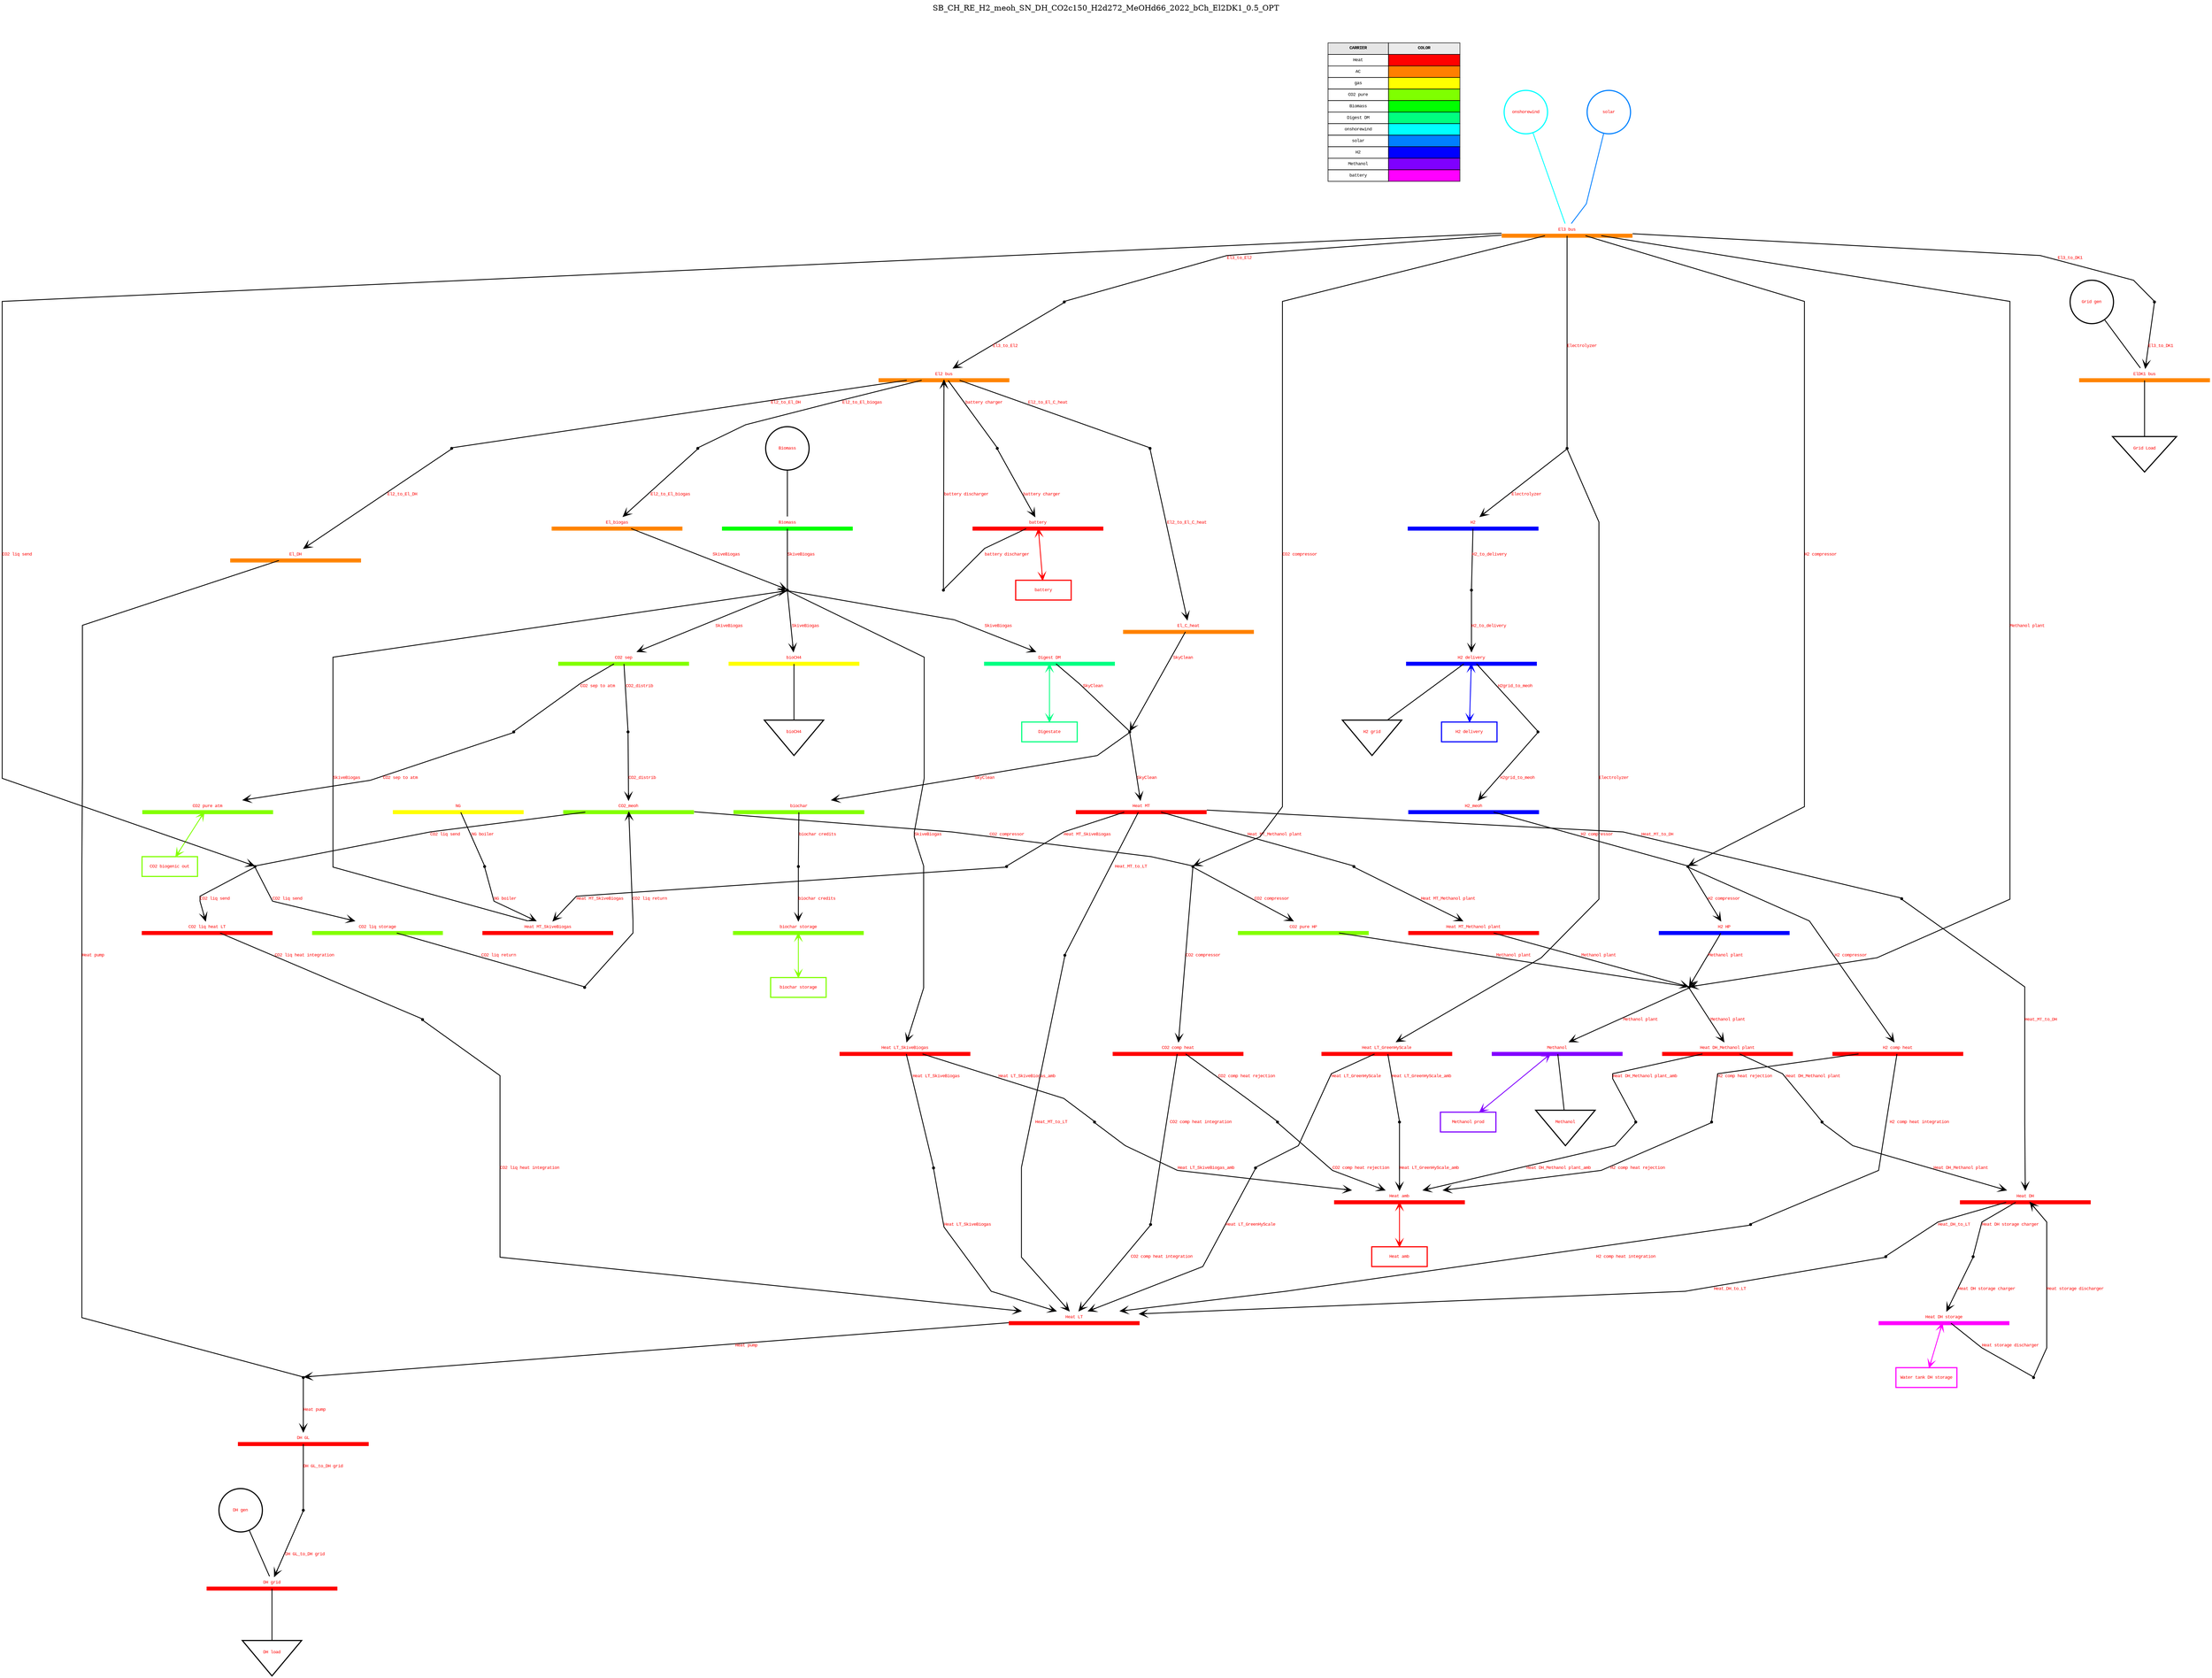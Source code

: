 //
// Generated by PyPSATopo version 0.10.0 (on the 2024/06/18 at 18:32:55) using the following parameters: 
//
//    file_input=None
//    focus=None
//    neighbourhood=0
//    bus_filter=None
//    generator_filter=None
//    load_filter=None
//    store_filter=None
//    link_filter=None
//    line_filter=None
//    carrier_filter=None
//    negative_efficiency=False
//    broken_missing=False
//    carrier_color=True
//    context=False
//    file_output=outputs/single_analysis/SB_CH_RE_H2_meoh_SN_DH_CO2c150_H2d272_MeOHd66_2022_bCh_El2DK1_0.5_OPT.svg
//    file_format=svg
//    log=False
//    log_info=False
//    log_warning=False
//

digraph "SB_CH_RE_H2_meoh_SN_DH_CO2c150_H2d272_MeOHd66_2022_bCh_El2DK1_0.5_OPT"
{
   // digraph layout
   bgcolor = "transparent"
   labelloc = "t"
   label = "SB_CH_RE_H2_meoh_SN_DH_CO2c150_H2d272_MeOHd66_2022_bCh_El2DK1_0.5_OPT


           "
   tooltip = "Network: SB_CH_RE_H2_meoh_SN_DH_CO2c150_H2d272_MeOHd66_2022_bCh_El2DK1_0.5_OPT
Buses: 38 (out of 38)
Generators: 5 (out of 5)
Loads: 5 (out of 5)
Stores: 8 (out of 8)
Links: 41 (out of 41)
Lines: 0 (out of 0)
Snapshots: 8760"
   rankdir = "TB"
   ranksep = 1.00
   nodesep = 1.00
   splines = "polyline"
   node [fontname = "Courier New", fontsize = 8.00]
   edge [fontname = "Courier New", fontsize = 8.00]

   // carrier color table
   "Carrier Color Table" [shape = "none" label = <
      <table border = "0" cellborder = "1" cellspacing = "0" cellpadding = "5">
         <tr>
            <td width = "110" bgcolor = "grey90"><font color = "black"><b>CARRIER</b></font></td><td width = "130" bgcolor = "grey92"><font color = "black"><b>COLOR</b></font></td>
         </tr>
         <tr>
            <td width = "110">Heat</td><td width = "130" bgcolor = "#ff0000"></td>
         </tr>
         <tr>
            <td width = "110">AC</td><td width = "130" bgcolor = "#ff7f00"></td>
         </tr>
         <tr>
            <td width = "110">gas</td><td width = "130" bgcolor = "#ffff00"></td>
         </tr>
         <tr>
            <td width = "110">CO2 pure</td><td width = "130" bgcolor = "#7fff00"></td>
         </tr>
         <tr>
            <td width = "110">Biomass</td><td width = "130" bgcolor = "#00ff00"></td>
         </tr>
         <tr>
            <td width = "110">Digest DM</td><td width = "130" bgcolor = "#00ff7f"></td>
         </tr>
         <tr>
            <td width = "110">onshorewind</td><td width = "130" bgcolor = "#00ffff"></td>
         </tr>
         <tr>
            <td width = "110">solar</td><td width = "130" bgcolor = "#007fff"></td>
         </tr>
         <tr>
            <td width = "110">H2</td><td width = "130" bgcolor = "#0000ff"></td>
         </tr>
         <tr>
            <td width = "110">Methanol</td><td width = "130" bgcolor = "#7f00ff"></td>
         </tr>
         <tr>
            <td width = "110">battery</td><td width = "130" bgcolor = "#ff00ff"></td>
         </tr>
      </table>
   >];

   // buses (38)
   "Heat amb (bus)" [label = <<font color = "red">Heat amb</font>>, tooltip = "Bus: Heat amb
Carrier: Heat
Unit: MW
Generators: 0
Loads: 0
Stores: 1
Incoming links: 5
Outgoing links: 0
Lines: 0

Power time series: [0.00, -0.00, -0.00, 0.00, 0.00, ...] MW", shape = "underline", width = 3.30, height = 0.30, style = "setlinewidth(7.30)", color = "#ff0000"]
   "ElDK1 bus (bus)" [label = <<font color = "red">ElDK1 bus</font>>, tooltip = "Bus: ElDK1 bus
Carrier: AC
Unit: MW
Generators: 1
Loads: 1
Stores: 0
Incoming links: 1
Outgoing links: 0
Lines: 0

Power time series: [-0.00, 0.00, 0.00, -0.00, 0.00, ...] MW", shape = "underline", width = 3.30, height = 0.30, style = "setlinewidth(7.30)", color = "#ff7f00"]
   "NG (bus)" [label = <<font color = "red">NG</font>>, tooltip = "Bus: NG
Carrier: gas
Unit: MW
Generators: 0
Loads: 0
Stores: 0
Incoming links: 0
Outgoing links: 1
Lines: 0

Power time series: [0.00, 0.00, 0.00, 0.00, 0.00, ...] MW", shape = "underline", width = 3.30, height = 0.30, style = "setlinewidth(7.30)", color = "#ffff00"]
   "DH grid (bus)" [label = <<font color = "red">DH grid</font>>, tooltip = "Bus: DH grid
Carrier: Heat
Unit: MW
Generators: 1
Loads: 1
Stores: 0
Incoming links: 1
Outgoing links: 0
Lines: 0

Power time series: [0.00, 0.00, 0.00, -0.00, -0.00, ...] MW", shape = "underline", width = 3.30, height = 0.30, style = "setlinewidth(7.30)", color = "#ff0000"]
   "CO2 sep (bus)" [label = <<font color = "red">CO2 sep</font>>, tooltip = "Bus: CO2 sep
Carrier: CO2 pure
Unit: t/h
Generators: 0
Loads: 0
Stores: 0
Incoming links: 1
Outgoing links: 2
Lines: 0

Power time series: [0.00, 0.00, 0.00, 0.00, 0.00, ...] MW", shape = "underline", width = 3.30, height = 0.30, style = "setlinewidth(7.30)", color = "#7fff00"]
   "Biomass (bus)" [label = <<font color = "red">Biomass</font>>, tooltip = "Bus: Biomass
Carrier: Biomass
Unit: MW
Generators: 1
Loads: 0
Stores: 0
Incoming links: 2
Outgoing links: 4
Lines: 0

Power time series: [0.00, 0.00, 0.00, 0.00, 0.00, ...] MW", shape = "underline", width = 3.30, height = 0.30, style = "setlinewidth(7.30)", color = "#00ff00"]
   "Digest DM (bus)" [label = <<font color = "red">Digest DM</font>>, tooltip = "Bus: Digest DM
Carrier: Digest DM
Unit: t/h
Generators: 0
Loads: 0
Stores: 1
Incoming links: 2
Outgoing links: 2
Lines: 0

Power time series: [0.00, 0.00, 0.00, 0.00, 0.00, ...] MW", shape = "underline", width = 3.30, height = 0.30, style = "setlinewidth(7.30)", color = "#00ff7f"]
   "CO2 pure atm (bus)" [label = <<font color = "red">CO2 pure atm</font>>, tooltip = "Bus: CO2 pure atm
Carrier: CO2 pure
Unit: t/h
Generators: 0
Loads: 0
Stores: 1
Incoming links: 1
Outgoing links: 0
Lines: 0

Power time series: [0.00, 0.00, 0.00, 0.00, 0.00, ...] MW", shape = "underline", width = 3.30, height = 0.30, style = "setlinewidth(7.30)", color = "#7fff00"]
   "bioCH4 (bus)" [label = <<font color = "red">bioCH4</font>>, tooltip = "Bus: bioCH4
Carrier: gas
Unit: MW
Generators: 0
Loads: 1
Stores: 0
Incoming links: 1
Outgoing links: 0
Lines: 0

Power time series: [0.00, 0.00, 0.00, 0.00, 0.00, ...] MW", shape = "underline", width = 3.30, height = 0.30, style = "setlinewidth(7.30)", color = "#ffff00"]
   "El_biogas (bus)" [label = <<font color = "red">El_biogas</font>>, tooltip = "Bus: El_biogas
Carrier: AC
Unit: MW
Generators: 0
Loads: 0
Stores: 0
Incoming links: 1
Outgoing links: 1
Lines: 0

Power time series: [0.00, 0.00, 0.00, 0.00, 0.00, ...] MW", shape = "underline", width = 3.30, height = 0.30, style = "setlinewidth(7.30)", color = "#ff7f00"]
   "El2 bus (bus)" [label = <<font color = "red">El2 bus</font>>, tooltip = "Bus: El2 bus
Carrier: AC
Unit: MW
Generators: 0
Loads: 0
Stores: 0
Incoming links: 2
Outgoing links: 4
Lines: 0

Power time series: [0.00, 0.00, 0.00, 0.00, 0.00, ...] MW", shape = "underline", width = 3.30, height = 0.30, style = "setlinewidth(7.30)", color = "#ff7f00"]
   "Heat MT_SkiveBiogas (bus)" [label = <<font color = "red">Heat MT_SkiveBiogas</font>>, tooltip = "Bus: Heat MT_SkiveBiogas
Carrier: Heat
Unit: MW
Generators: 0
Loads: 0
Stores: 0
Incoming links: 2
Outgoing links: 1
Lines: 0

Power time series: [0.00, 0.00, 0.00, 0.00, 0.00, ...] MW", shape = "underline", width = 3.30, height = 0.30, style = "setlinewidth(7.30)", color = "#ff0000"]
   "Heat MT (bus)" [label = <<font color = "red">Heat MT</font>>, tooltip = "Bus: Heat MT
Carrier: Heat
Unit: MW
Generators: 0
Loads: 0
Stores: 0
Incoming links: 1
Outgoing links: 4
Lines: 0

Power time series: [0.00, 0.00, 0.00, 0.00, 0.00, ...] MW", shape = "underline", width = 3.30, height = 0.30, style = "setlinewidth(7.30)", color = "#ff0000"]
   "Heat LT_SkiveBiogas (bus)" [label = <<font color = "red">Heat LT_SkiveBiogas</font>>, tooltip = "Bus: Heat LT_SkiveBiogas
Carrier: Heat
Unit: MW
Generators: 0
Loads: 0
Stores: 0
Incoming links: 1
Outgoing links: 2
Lines: 0

Power time series: [0.00, 0.00, 0.00, 0.00, 0.00, ...] MW", shape = "underline", width = 3.30, height = 0.30, style = "setlinewidth(7.30)", color = "#ff0000"]
   "Heat LT (bus)" [label = <<font color = "red">Heat LT</font>>, tooltip = "Bus: Heat LT
Carrier: Heat
Unit: MW
Generators: 0
Loads: 0
Stores: 0
Incoming links: 7
Outgoing links: 1
Lines: 0

Power time series: [-0.00, -0.00, -0.00, -0.00, -0.00, ...] MW", shape = "underline", width = 3.30, height = 0.30, style = "setlinewidth(7.30)", color = "#ff0000"]
   "El3 bus (bus)" [label = <<font color = "red">El3 bus</font>>, tooltip = "Bus: El3 bus
Carrier: AC
Unit: MW
Generators: 2
Loads: 0
Stores: 0
Incoming links: 0
Outgoing links: 8
Lines: 0

Power time series: [0.00, 0.00, 0.00, 0.00, 0.00, ...] MW", shape = "underline", width = 3.30, height = 0.30, style = "setlinewidth(7.30)", color = "#ff7f00"]
   "H2 (bus)" [label = <<font color = "red">H2</font>>, tooltip = "Bus: H2
Carrier: H2
Unit: MW
Generators: 0
Loads: 0
Stores: 0
Incoming links: 1
Outgoing links: 1
Lines: 0

Power time series: [0.00, 0.00, 0.00, 0.00, 0.00, ...] MW", shape = "underline", width = 3.30, height = 0.30, style = "setlinewidth(7.30)", color = "#0000ff"]
   "H2 delivery (bus)" [label = <<font color = "red">H2 delivery</font>>, tooltip = "Bus: H2 delivery
Carrier: H2
Unit: MW
Generators: 0
Loads: 1
Stores: 1
Incoming links: 1
Outgoing links: 1
Lines: 0

Power time series: [0.00, 0.00, 0.00, 0.00, 0.00, ...] MW", shape = "underline", width = 3.30, height = 0.30, style = "setlinewidth(7.30)", color = "#0000ff"]
   "Heat LT_GreenHyScale (bus)" [label = <<font color = "red">Heat LT_GreenHyScale</font>>, tooltip = "Bus: Heat LT_GreenHyScale
Carrier: Heat
Unit: MW
Generators: 0
Loads: 0
Stores: 0
Incoming links: 1
Outgoing links: 2
Lines: 0

Power time series: [0.00, 0.00, 0.00, 0.00, 0.00, ...] MW", shape = "underline", width = 3.30, height = 0.30, style = "setlinewidth(7.30)", color = "#ff0000"]
   "H2_meoh (bus)" [label = <<font color = "red">H2_meoh</font>>, tooltip = "Bus: H2_meoh
Carrier: H2
Unit: MW
Generators: 0
Loads: 0
Stores: 0
Incoming links: 2
Outgoing links: 2
Lines: 0

Power time series: [0.00, 0.00, 0.00, 0.00, 0.00, ...] MW", shape = "underline", width = 3.30, height = 0.30, style = "setlinewidth(7.30)", color = "#0000ff"]
   "CO2_meoh (bus)" [label = <<font color = "red">CO2_meoh</font>>, tooltip = "Bus: CO2_meoh
Carrier: CO2 pure
Unit: t/h
Generators: 0
Loads: 0
Stores: 0
Incoming links: 4
Outgoing links: 4
Lines: 0

Power time series: [0.00, 0.00, 0.00, 0.00, -0.00, ...] MW", shape = "underline", width = 3.30, height = 0.30, style = "setlinewidth(7.30)", color = "#7fff00"]
   "CO2 pure HP (bus)" [label = <<font color = "red">CO2 pure HP</font>>, tooltip = "Bus: CO2 pure HP
Carrier: CO2 pure
Unit: t/h
Generators: 0
Loads: 0
Stores: 0
Incoming links: 4
Outgoing links: 2
Lines: 0

Power time series: [0.00, 0.00, -0.00, 0.00, 0.00, ...] MW", shape = "underline", width = 3.30, height = 0.30, style = "setlinewidth(7.30)", color = "#7fff00"]
   "Methanol (bus)" [label = <<font color = "red">Methanol</font>>, tooltip = "Bus: Methanol
Carrier: Methanol
Unit: MW
Generators: 0
Loads: 1
Stores: 1
Incoming links: 1
Outgoing links: 0
Lines: 0

Power time series: [-0.00, -0.00, -0.00, -0.00, -0.00, ...] MW", shape = "underline", width = 3.30, height = 0.30, style = "setlinewidth(7.30)", color = "#7f00ff"]
   "H2 HP (bus)" [label = <<font color = "red">H2 HP</font>>, tooltip = "Bus: H2 HP
Carrier: H2
Unit: MW
Generators: 0
Loads: 0
Stores: 0
Incoming links: 1
Outgoing links: 1
Lines: 0

Power time series: [0.00, 0.00, 0.00, 0.00, 0.00, ...] MW", shape = "underline", width = 3.30, height = 0.30, style = "setlinewidth(7.30)", color = "#0000ff"]
   "H2 comp heat (bus)" [label = <<font color = "red">H2 comp heat</font>>, tooltip = "Bus: H2 comp heat
Carrier: Heat
Unit: MW
Generators: 0
Loads: 0
Stores: 0
Incoming links: 1
Outgoing links: 2
Lines: 0

Power time series: [-0.00, -0.00, -0.00, -0.00, -0.00, ...] MW", shape = "underline", width = 3.30, height = 0.30, style = "setlinewidth(7.30)", color = "#ff0000"]
   "CO2 comp heat (bus)" [label = <<font color = "red">CO2 comp heat</font>>, tooltip = "Bus: CO2 comp heat
Carrier: Heat
Unit: MW
Generators: 0
Loads: 0
Stores: 0
Incoming links: 1
Outgoing links: 2
Lines: 0

Power time series: [-0.00, -0.00, -0.00, -0.00, -0.00, ...] MW", shape = "underline", width = 3.30, height = 0.30, style = "setlinewidth(7.30)", color = "#ff0000"]
   "Heat MT_Methanol plant (bus)" [label = <<font color = "red">Heat MT_Methanol plant</font>>, tooltip = "Bus: Heat MT_Methanol plant
Carrier: Heat
Unit: MW
Generators: 0
Loads: 0
Stores: 0
Incoming links: 1
Outgoing links: 1
Lines: 0

Power time series: [0.00, 0.00, 0.00, 0.00, 0.00, ...] MW", shape = "underline", width = 3.30, height = 0.30, style = "setlinewidth(7.30)", color = "#ff0000"]
   "Heat DH_Methanol plant (bus)" [label = <<font color = "red">Heat DH_Methanol plant</font>>, tooltip = "Bus: Heat DH_Methanol plant
Carrier: Heat
Unit: MW
Generators: 0
Loads: 0
Stores: 0
Incoming links: 1
Outgoing links: 2
Lines: 0

Power time series: [0.00, 0.00, 0.00, 0.00, 0.00, ...] MW", shape = "underline", width = 3.30, height = 0.30, style = "setlinewidth(7.30)", color = "#ff0000"]
   "Heat DH (bus)" [label = <<font color = "red">Heat DH</font>>, tooltip = "Bus: Heat DH
Carrier: Heat
Unit: MW
Generators: 0
Loads: 0
Stores: 0
Incoming links: 3
Outgoing links: 2
Lines: 0

Power time series: [0.00, 0.00, 0.00, 0.00, 0.00, ...] MW", shape = "underline", width = 3.30, height = 0.30, style = "setlinewidth(7.30)", color = "#ff0000"]
   "CO2 liq storage (bus)" [label = <<font color = "red">CO2 liq storage</font>>, tooltip = "Bus: CO2 liq storage
Carrier: CO2 pure
Unit: t/h
Generators: 0
Loads: 0
Stores: 0
Incoming links: 1
Outgoing links: 1
Lines: 0

Power time series: [0.00, 0.00, 0.00, 0.00, -0.00, ...] MW", shape = "underline", width = 3.30, height = 0.30, style = "setlinewidth(7.30)", color = "#7fff00"]
   "CO2 liq heat LT (bus)" [label = <<font color = "red">CO2 liq heat LT</font>>, tooltip = "Bus: CO2 liq heat LT
Carrier: Heat
Unit: MW
Generators: 0
Loads: 0
Stores: 0
Incoming links: 1
Outgoing links: 1
Lines: 0

Power time series: [0.00, 0.00, 0.00, 0.00, 0.00, ...] MW", shape = "underline", width = 3.30, height = 0.30, style = "setlinewidth(7.30)", color = "#ff0000"]
   "biochar storage (bus)" [label = <<font color = "red">biochar storage</font>>, tooltip = "Bus: biochar storage
Carrier: CO2 pure
Unit: t/h
Generators: 0
Loads: 0
Stores: 1
Incoming links: 1
Outgoing links: 0
Lines: 0

Power time series: [0.00, 0.00, 0.00, 0.00, 0.00, ...] MW", shape = "underline", width = 3.30, height = 0.30, style = "setlinewidth(7.30)", color = "#7fff00"]
   "biochar (bus)" [label = <<font color = "red">biochar</font>>, tooltip = "Bus: biochar
Carrier: CO2 pure
Unit: t/h
Generators: 0
Loads: 0
Stores: 0
Incoming links: 1
Outgoing links: 1
Lines: 0

Power time series: [0.00, 0.00, 0.00, 0.00, 0.00, ...] MW", shape = "underline", width = 3.30, height = 0.30, style = "setlinewidth(7.30)", color = "#7fff00"]
   "El_C_heat (bus)" [label = <<font color = "red">El_C_heat</font>>, tooltip = "Bus: El_C_heat
Carrier: AC
Unit: MW
Generators: 0
Loads: 0
Stores: 0
Incoming links: 1
Outgoing links: 1
Lines: 0

Power time series: [0.00, 0.00, 0.00, 0.00, 0.00, ...] MW", shape = "underline", width = 3.30, height = 0.30, style = "setlinewidth(7.30)", color = "#ff7f00"]
   "battery (bus)" [label = <<font color = "red">battery</font>>, tooltip = "Bus: battery
Carrier: Heat
Unit: MW
Generators: 0
Loads: 0
Stores: 1
Incoming links: 1
Outgoing links: 1
Lines: 0

Power time series: [0.00, 0.00, 0.00, 0.00, 0.00, ...] MW", shape = "underline", width = 3.30, height = 0.30, style = "setlinewidth(7.30)", color = "#ff0000"]
   "Heat DH storage (bus)" [label = <<font color = "red">Heat DH storage</font>>, tooltip = "Bus: Heat DH storage
Carrier: battery
Unit: MW
Generators: 0
Loads: 0
Stores: 1
Incoming links: 1
Outgoing links: 1
Lines: 0

Power time series: [0.00, 0.00, 0.00, 0.00, 0.00, ...] MW", shape = "underline", width = 3.30, height = 0.30, style = "setlinewidth(7.30)", color = "#ff00ff"]
   "DH GL (bus)" [label = <<font color = "red">DH GL</font>>, tooltip = "Bus: DH GL
Carrier: Heat
Unit: MW
Generators: 0
Loads: 0
Stores: 0
Incoming links: 1
Outgoing links: 1
Lines: 0

Power time series: [0.00, 0.00, 0.00, 0.00, 0.00, ...] MW", shape = "underline", width = 3.30, height = 0.30, style = "setlinewidth(7.30)", color = "#ff0000"]
   "El_DH (bus)" [label = <<font color = "red">El_DH</font>>, tooltip = "Bus: El_DH
Carrier: AC
Unit: MW
Generators: 0
Loads: 0
Stores: 0
Incoming links: 2
Outgoing links: 1
Lines: 0

Power time series: [0.00, 0.00, 0.00, 0.00, 0.00, ...] MW", shape = "underline", width = 3.30, height = 0.30, style = "setlinewidth(7.30)", color = "#ff7f00"]

   // generators (5)
   "Grid gen (generator)" [label = <<font color = "red">Grid gen</font>>, tooltip = "Generator: Grid gen
Bus: ElDK1 bus
Carrier: 
Extendable nominal power: True
Nominal power: 0.00 MW
Power set: 0.00 MW
Efficiency: 1.00
Capital cost: 0.00 currency/MW
Marginal cost: 0.00 currency/MWh

Optimised nominal power: 39.89 MW
Power time series: [0.00, 10.74, 22.38, 21.72, 21.50, ...] MW", shape = "circle", width = 1.10, style = "setlinewidth(2.00)", color = "black"]   "Grid gen (generator)" -> "ElDK1 bus (bus)" [style = "setlinewidth(1.50)", color = "black", arrowhead = "none"]
   "DH gen (generator)" [label = <<font color = "red">DH gen</font>>, tooltip = "Generator: DH gen
Bus: DH grid
Carrier: 
Extendable nominal power: True
Nominal power: 0.00 MW
Power set: 0.00 MW
Efficiency: 1.00
Capital cost: 0.00 currency/MW
Marginal cost: 0.00 currency/MWh

Optimised nominal power: 48.43 MW
Power time series: [0.00, 0.00, 0.00, 0.00, 0.00, ...] MW", shape = "circle", width = 1.10, style = "setlinewidth(2.00)", color = "black"]   "DH gen (generator)" -> "DH grid (bus)" [style = "setlinewidth(1.50)", color = "black", arrowhead = "none"]
   "Biomass (generator)" [label = <<font color = "red">Biomass</font>>, tooltip = "Generator: Biomass
Bus: Biomass
Carrier: 
Extendable nominal power: True
Nominal power: 0.00 MW
Power set: 0.00 MW
Efficiency: 1.00
Capital cost: 0.00 currency/MW
Marginal cost: 0.00 currency/MWh

Optimised nominal power: 45.66 MW
Power time series: [45.66, 45.66, 45.66, 45.66, 45.66, ...] MW", shape = "circle", width = 1.10, style = "setlinewidth(2.00)", color = "black"]   "Biomass (generator)" -> "Biomass (bus)" [style = "setlinewidth(1.50)", color = "black", arrowhead = "none"]
   "onshorewind (generator)" [label = <<font color = "red">onshorewind</font>>, tooltip = "Generator: onshorewind
Bus: El3 bus
Carrier: onshorewind
Extendable nominal power: True
Nominal power: 0.00 MW
Power set: 0.00 MW
Efficiency: 1.00
Capital cost: 96085.89 currency/MW
Marginal cost: 1.35 currency/MWh

Optimised nominal power: 327.00 MW
Power time series: [182.84, 171.35, 144.54, 120.66, 101.04, ...] MW", shape = "circle", width = 1.10, style = "setlinewidth(2.00)", color = "#00ffff"]   "onshorewind (generator)" -> "El3 bus (bus)" [style = "setlinewidth(1.50)", color = "#00ffff", arrowhead = "none"]
   "solar (generator)" [label = <<font color = "red">solar</font>>, tooltip = "Generator: solar
Bus: El3 bus
Carrier: solar
Extendable nominal power: True
Nominal power: 0.00 MW
Power set: 0.00 MW
Efficiency: 1.00
Capital cost: 46508.89 currency/MW
Marginal cost: 0.01 currency/MWh

Optimised nominal power: 105.79 MW
Power time series: [0.00, 0.00, 0.00, 0.00, 0.00, ...] MW", shape = "circle", width = 1.10, style = "setlinewidth(2.00)", color = "#007fff"]   "solar (generator)" -> "El3 bus (bus)" [style = "setlinewidth(1.50)", color = "#007fff", arrowhead = "none"]

   // loads (5)
   "Grid Load (load)" [label = <<font color = "red">Grid Load</font>>, tooltip = "Load: Grid Load
Bus: ElDK1 bus
Carrier: 
Power set: [23.87, 23.12, 22.38, 21.72, 21.50, ...] MW", shape = "invtriangle", width = 1.50, height = 1.20, style = "setlinewidth(2.00)", color = "black"]   "ElDK1 bus (bus)" -> "Grid Load (load)" [style = "setlinewidth(1.50)", color = "black", arrowhead = "none"]
   "DH load (load)" [label = <<font color = "red">DH load</font>>, tooltip = "Load: DH load
Bus: DH grid
Carrier: 
Power set: [25.01, 25.01, 25.01, 26.26, 27.16, ...] MW", shape = "invtriangle", width = 1.50, height = 1.20, style = "setlinewidth(2.00)", color = "black"]   "DH grid (bus)" -> "DH load (load)" [style = "setlinewidth(1.50)", color = "black", arrowhead = "none"]
   "bioCH4 (load)" [label = <<font color = "red">bioCH4</font>>, tooltip = "Load: bioCH4
Bus: bioCH4
Carrier: 
Power set: [21.80, 21.80, 21.80, 21.80, 21.80, ...] MW", shape = "invtriangle", width = 1.50, height = 1.20, style = "setlinewidth(2.00)", color = "black"]   "bioCH4 (bus)" -> "bioCH4 (load)" [style = "setlinewidth(1.50)", color = "black", arrowhead = "none"]
   "H2 grid (load)" [label = <<font color = "red">H2 grid</font>>, tooltip = "Load: H2 grid
Bus: H2 delivery
Carrier: 
Power set: [0.00, 0.00, 0.00, 0.00, 0.00, ...] MW", shape = "invtriangle", width = 1.50, height = 1.20, style = "setlinewidth(2.00)", color = "black"]   "H2 delivery (bus)" -> "H2 grid (load)" [style = "setlinewidth(1.50)", color = "black", arrowhead = "none"]
   "Methanol (load)" [label = <<font color = "red">Methanol</font>>, tooltip = "Load: Methanol
Bus: Methanol
Carrier: 
Power set: [0.00, 0.00, 0.00, 0.00, 0.00, ...] MW", shape = "invtriangle", width = 1.50, height = 1.20, style = "setlinewidth(2.00)", color = "black"]   "Methanol (bus)" -> "Methanol (load)" [style = "setlinewidth(1.50)", color = "black", arrowhead = "none"]

   // stores (8)
   "Heat amb (store)" [label = <<font color = "red">Heat amb</font>>, tooltip = "Store: Heat amb
Bus: Heat amb
Carrier: Heat
Extendable nominal energy: True
Nominal energy: 0.00 MWh
Power set: 0.00 MW
Cyclic energy: False
Capital cost: 0.00 currency/MW
Marginal cost: 0.00 currency/MWh

Optimised nominal energy: 19864.88 MWh
Energy time series: [5.56, 11.12, 14.57, 14.57, 14.57, ...] MWh
Power time series: [-5.56, -5.56, -3.45, 0.00, 0.00, ...] MW", shape = "box", width = 1.40, style = "setlinewidth(2.00)", color = "#ff0000"]   "Heat amb (bus)" -> "Heat amb (store)" [style = "setlinewidth(1.50)", color = "#ff0000", arrowhead = "vee", arrowtail = "vee", arrowsize = 1.20, dir = "both"]
   "Digestate (store)" [label = <<font color = "red">Digestate</font>>, tooltip = "Store: Digestate
Bus: Digest DM
Carrier: Digest DM
Extendable nominal energy: True
Nominal energy: 0.00 MWh
Power set: 0.00 MW
Cyclic energy: False
Capital cost: 0.00 currency/MW
Marginal cost: 0.00 currency/MWh

Optimised nominal energy: 643.45 MWh
Energy time series: [0.00, 0.00, 0.00, 0.00, 0.00, ...] MWh
Power time series: [0.00, 0.00, 0.00, 0.00, 0.00, ...] MW", shape = "box", width = 1.40, style = "setlinewidth(2.00)", color = "#00ff7f"]   "Digest DM (bus)" -> "Digestate (store)" [style = "setlinewidth(1.50)", color = "#00ff7f", arrowhead = "vee", arrowtail = "vee", arrowsize = 1.20, dir = "both"]
   "CO2 biogenic out (store)" [label = <<font color = "red">CO2 biogenic out</font>>, tooltip = "Store: CO2 biogenic out
Bus: CO2 pure atm
Carrier: CO2 pure
Extendable nominal energy: True
Nominal energy: 0.00 MWh
Power set: 0.00 MW
Cyclic energy: False
Capital cost: 0.00 currency/MW
Marginal cost: 0.00 currency/MWh

Optimised nominal energy: 1874.35 MWh
Energy time series: [0.00, -0.00, -0.00, -0.00, -0.00, ...] MWh
Power time series: [0.00, 0.00, 0.00, 0.00, 0.00, ...] MW", shape = "box", width = 1.40, style = "setlinewidth(2.00)", color = "#7fff00"]   "CO2 pure atm (bus)" -> "CO2 biogenic out (store)" [style = "setlinewidth(1.50)", color = "#7fff00", arrowhead = "vee", arrowtail = "vee", arrowsize = 1.20, dir = "both"]
   "H2 delivery (store)" [label = <<font color = "red">H2 delivery</font>>, tooltip = "Store: H2 delivery
Bus: H2 delivery
Carrier: H2
Extendable nominal energy: True
Nominal energy: 0.00 MWh
Power set: 0.00 MW
Cyclic energy: True
Capital cost: 0.00 currency/MW
Marginal cost: 0.00 currency/MWh

Optimised nominal energy: 271955.02 MWh
Energy time series: [88.77, 177.54, 256.49, 320.36, 369.76, ...] MWh
Power time series: [-88.77, -88.77, -78.95, -63.88, -49.40, ...] MW", shape = "box", width = 1.40, style = "setlinewidth(2.00)", color = "#0000ff"]   "H2 delivery (bus)" -> "H2 delivery (store)" [style = "setlinewidth(1.50)", color = "#0000ff", arrowhead = "vee", arrowtail = "vee", arrowsize = 1.20, dir = "both"]
   "Methanol prod (store)" [label = <<font color = "red">Methanol prod</font>>, tooltip = "Store: Methanol prod
Bus: Methanol
Carrier: Methanol
Extendable nominal energy: True
Nominal energy: 0.00 MWh
Power set: 0.00 MW
Cyclic energy: True
Capital cost: 0.00 currency/MW
Marginal cost: 0.00 currency/MWh

Optimised nominal energy: 66745.64 MWh
Energy time series: [8.47, 16.93, 25.40, 33.87, 42.34, ...] MWh
Power time series: [-8.47, -8.47, -8.47, -8.47, -8.47, ...] MW", shape = "box", width = 1.40, style = "setlinewidth(2.00)", color = "#7f00ff"]   "Methanol (bus)" -> "Methanol prod (store)" [style = "setlinewidth(1.50)", color = "#7f00ff", arrowhead = "vee", arrowtail = "vee", arrowsize = 1.20, dir = "both"]
   "biochar storage (store)" [label = <<font color = "red">biochar storage</font>>, tooltip = "Store: biochar storage
Bus: biochar storage
Carrier: CO2 pure
Extendable nominal energy: True
Nominal energy: 0.00 MWh
Power set: 0.00 MW
Cyclic energy: False
Capital cost: 0.00 currency/MW
Marginal cost: 0.00 currency/MWh

Optimised nominal energy: 22880.58 MWh
Energy time series: [2.61, 5.22, 7.84, 10.45, 13.06, ...] MWh
Power time series: [-2.61, -2.61, -2.61, -2.61, -2.61, ...] MW", shape = "box", width = 1.40, style = "setlinewidth(2.00)", color = "#7fff00"]   "biochar storage (bus)" -> "biochar storage (store)" [style = "setlinewidth(1.50)", color = "#7fff00", arrowhead = "vee", arrowtail = "vee", arrowsize = 1.20, dir = "both"]
   "battery (store)" [label = <<font color = "red">battery</font>>, tooltip = "Store: battery
Bus: battery
Carrier: Heat
Extendable nominal energy: True
Nominal energy: 0.00 MWh
Power set: 0.00 MW
Cyclic energy: True
Capital cost: 12185.09 currency/MW
Marginal cost: 0.00 currency/MWh

Optimised nominal energy: 18.91 MWh
Energy time series: [14.34, 16.63, 18.91, 18.91, 18.91, ...] MWh
Power time series: [-2.29, -2.29, -2.29, 0.00, 0.00, ...] MW", shape = "box", width = 1.40, style = "setlinewidth(2.00)", color = "#ff0000"]   "battery (bus)" -> "battery (store)" [style = "setlinewidth(1.50)", color = "#ff0000", arrowhead = "vee", arrowtail = "vee", arrowsize = 1.20, dir = "both"]
   "Water tank DH storage (store)" [label = <<font color = "red">Water tank DH storage</font>>, tooltip = "Store: Water tank DH storage
Bus: Heat DH storage
Carrier: battery
Extendable nominal energy: True
Nominal energy: 0.00 MWh
Power set: 0.00 MW
Cyclic energy: True
Capital cost: 49.31 currency/MW
Marginal cost: 0.00 currency/MWh

Optimised nominal energy: 497.55 MWh
Energy time series: [363.42, 366.27, 369.12, 371.97, 374.82, ...] MWh
Power time series: [-2.85, -2.85, -2.85, -2.85, -2.85, ...] MW", shape = "box", width = 1.40, style = "setlinewidth(2.00)", color = "#ff00ff"]   "Heat DH storage (bus)" -> "Water tank DH storage (store)" [style = "setlinewidth(1.50)", color = "#ff00ff", arrowhead = "vee", arrowtail = "vee", arrowsize = 1.20, dir = "both"]

   // links (0)

   // multi-link trunks (41)
   "NG boiler (multi-link)" [label = <<font color = "red">NG boiler</font>>, tooltip = "Multi-link: NG boiler
From: NG (bus0)
To: Heat MT_SkiveBiogas (bus1)
Carrier: gas
Extendable nominal energy: False
Nominal power: 3.02 MW
Capital cost: 49.31 currency/MW
Marginal cost: 0.00 currency/MWh

Optimised nominal power: 3.02 MW
Power time series (p0): [0.00, 0.00, 0.00, 0.00, 0.00, ...] MW", shape = "point", width = 0.06, color = "black"]
   "NG (bus)" -> "NG boiler (multi-link)" [label = <<font color = "red">NG boiler</font>>, tooltip = "Multi-link: NG boiler
From: NG (bus0)
To: Heat MT_SkiveBiogas (bus1)
Carrier: gas
Extendable nominal power: False
Nominal power: 3.02 MW
Capital cost: 49.31 currency/MW
Marginal cost: 0.00 currency/MWh

Optimised nominal power: 3.02 MW
Power time series (p0): [0.00, 0.00, 0.00, 0.00, 0.00, ...] MW", style = "setlinewidth(1.50)", color = "black", arrowhead = "none"]
   "CO2 sep to atm (multi-link)" [label = <<font color = "red">CO2 sep to atm</font>>, tooltip = "Multi-link: CO2 sep to atm
From: CO2 sep (bus0)
To: CO2 pure atm (bus1)
Carrier: CO2 pure
Extendable nominal energy: True
Nominal power: 0.00 MW
Capital cost: 49.31 currency/MW
Marginal cost: 0.00 currency/MWh

Optimised nominal power: 2.14 MW
Power time series (p0): [0.00, -0.00, 0.00, 0.00, 0.00, ...] MW", shape = "point", width = 0.06, color = "black"]
   "CO2 sep (bus)" -> "CO2 sep to atm (multi-link)" [label = <<font color = "red">CO2 sep to atm</font>>, tooltip = "Multi-link: CO2 sep to atm
From: CO2 sep (bus0)
To: CO2 pure atm (bus1)
Carrier: CO2 pure
Extendable nominal power: True
Nominal power: 0.00 MW
Capital cost: 49.31 currency/MW
Marginal cost: 0.00 currency/MWh

Optimised nominal power: 2.14 MW
Power time series (p0): [0.00, -0.00, 0.00, 0.00, 0.00, ...] MW", style = "setlinewidth(1.50)", color = "black", arrowhead = "none"]
   "CO2_distrib (multi-link)" [label = <<font color = "red">CO2_distrib</font>>, tooltip = "Multi-link: CO2_distrib
From: CO2 sep (bus0)
To: CO2_meoh (bus1)
Carrier: CO2 pure
Extendable nominal energy: True
Nominal power: 0.00 MW
Capital cost: 49.31 currency/MW
Marginal cost: 0.00 currency/MWh

Optimised nominal power: 2.14 MW
Power time series (p0): [2.14, 2.14, 2.14, 2.14, 2.14, ...] MW", shape = "point", width = 0.06, color = "black"]
   "CO2 sep (bus)" -> "CO2_distrib (multi-link)" [label = <<font color = "red">CO2_distrib</font>>, tooltip = "Multi-link: CO2_distrib
From: CO2 sep (bus0)
To: CO2_meoh (bus1)
Carrier: CO2 pure
Extendable nominal power: True
Nominal power: 0.00 MW
Capital cost: 49.31 currency/MW
Marginal cost: 0.00 currency/MWh

Optimised nominal power: 2.14 MW
Power time series (p0): [2.14, 2.14, 2.14, 2.14, 2.14, ...] MW", style = "setlinewidth(1.50)", color = "black", arrowhead = "none"]
   "SkiveBiogas (multi-link)" [label = <<font color = "red">SkiveBiogas</font>>, tooltip = "Multi-link: SkiveBiogas
From: Biomass (bus0)
To: bioCH4 (bus1)
To: CO2 sep (bus2)
To: Heat MT_SkiveBiogas (bus3)
To: El_biogas (bus4)
To: Digest DM (bus5)
To: Heat LT_SkiveBiogas (bus6)
Carrier: Biomass
Extendable nominal energy: False
Nominal power: 57.08 MW
Capital cost: 49.31 currency/MW
Marginal cost: 0.00 currency/MWh

Optimised nominal power: 57.08 MW
Power time series (p0): [45.66, 45.66, 45.66, 45.66, 45.66, ...] MW", shape = "point", width = 0.06, color = "black"]
   "Biomass (bus)" -> "SkiveBiogas (multi-link)" [label = <<font color = "red">SkiveBiogas</font>>, tooltip = "Multi-link: SkiveBiogas
From: Biomass (bus0)
To: bioCH4 (bus1)
To: CO2 sep (bus2)
To: Heat MT_SkiveBiogas (bus3)
To: El_biogas (bus4)
To: Digest DM (bus5)
To: Heat LT_SkiveBiogas (bus6)
Carrier: Biomass
Extendable nominal power: False
Nominal power: 57.08 MW
Capital cost: 49.31 currency/MW
Marginal cost: 0.00 currency/MWh

Optimised nominal power: 57.08 MW
Power time series (p0): [45.66, 45.66, 45.66, 45.66, 45.66, ...] MW", style = "setlinewidth(1.50)", color = "black", arrowhead = "none"]
   "SkyClean (multi-link)" [label = <<font color = "red">SkyClean</font>>, tooltip = "Multi-link: SkyClean
From: Digest DM (bus0)
To: Heat MT (bus1)
To: El_C_heat (bus2)
To: biochar (bus3)
Carrier: Digest DM
Extendable nominal energy: True
Nominal power: 0.00 MW
Capital cost: 49.31 currency/MW
Marginal cost: 0.00 currency/MWh

Optimised nominal power: 3.28 MW
Power time series (p0): [2.94, 2.94, 2.94, 2.94, 2.94, ...] MW", shape = "point", width = 0.06, color = "black"]
   "Digest DM (bus)" -> "SkyClean (multi-link)" [label = <<font color = "red">SkyClean</font>>, tooltip = "Multi-link: SkyClean
From: Digest DM (bus0)
To: Heat MT (bus1)
To: El_C_heat (bus2)
To: biochar (bus3)
Carrier: Digest DM
Extendable nominal power: True
Nominal power: 0.00 MW
Capital cost: 49.31 currency/MW
Marginal cost: 0.00 currency/MWh

Optimised nominal power: 3.28 MW
Power time series (p0): [2.94, 2.94, 2.94, 2.94, 2.94, ...] MW", style = "setlinewidth(1.50)", color = "black", arrowhead = "none"]
   "El2_to_El_biogas (multi-link)" [label = <<font color = "red">El2_to_El_biogas</font>>, tooltip = "Multi-link: El2_to_El_biogas
From: El2 bus (bus0)
To: El_biogas (bus1)
Carrier: AC
Extendable nominal energy: True
Nominal power: 0.00 MW
Capital cost: 49.31 currency/MW
Marginal cost: 0.00 currency/MWh

Optimised nominal power: 0.87 MW
Power time series (p0): [0.87, 0.87, 0.87, 0.87, 0.87, ...] MW", shape = "point", width = 0.06, color = "black"]
   "El2 bus (bus)" -> "El2_to_El_biogas (multi-link)" [label = <<font color = "red">El2_to_El_biogas</font>>, tooltip = "Multi-link: El2_to_El_biogas
From: El2 bus (bus0)
To: El_biogas (bus1)
Carrier: AC
Extendable nominal power: True
Nominal power: 0.00 MW
Capital cost: 49.31 currency/MW
Marginal cost: 0.00 currency/MWh

Optimised nominal power: 0.87 MW
Power time series (p0): [0.87, 0.87, 0.87, 0.87, 0.87, ...] MW", style = "setlinewidth(1.50)", color = "black", arrowhead = "none"]
   "El2_to_El_C_heat (multi-link)" [label = <<font color = "red">El2_to_El_C_heat</font>>, tooltip = "Multi-link: El2_to_El_C_heat
From: El2 bus (bus0)
To: El_C_heat (bus1)
Carrier: AC
Extendable nominal energy: True
Nominal power: 0.00 MW
Capital cost: 49.31 currency/MW
Marginal cost: 0.00 currency/MWh

Optimised nominal power: 1.19 MW
Power time series (p0): [1.07, 1.07, 1.07, 1.07, 1.07, ...] MW", shape = "point", width = 0.06, color = "black"]
   "El2 bus (bus)" -> "El2_to_El_C_heat (multi-link)" [label = <<font color = "red">El2_to_El_C_heat</font>>, tooltip = "Multi-link: El2_to_El_C_heat
From: El2 bus (bus0)
To: El_C_heat (bus1)
Carrier: AC
Extendable nominal power: True
Nominal power: 0.00 MW
Capital cost: 49.31 currency/MW
Marginal cost: 0.00 currency/MWh

Optimised nominal power: 1.19 MW
Power time series (p0): [1.07, 1.07, 1.07, 1.07, 1.07, ...] MW", style = "setlinewidth(1.50)", color = "black", arrowhead = "none"]
   "battery charger (multi-link)" [label = <<font color = "red">battery charger</font>>, tooltip = "Multi-link: battery charger
From: El2 bus (bus0)
To: battery (bus1)
Carrier: AC
Extendable nominal energy: True
Nominal power: 0.00 MW
Capital cost: 49.31 currency/MW
Marginal cost: 0.00 currency/MWh

Optimised nominal power: 2.38 MW
Power time series (p0): [2.38, 2.38, 2.38, 0.00, 0.00, ...] MW", shape = "point", width = 0.06, color = "black"]
   "El2 bus (bus)" -> "battery charger (multi-link)" [label = <<font color = "red">battery charger</font>>, tooltip = "Multi-link: battery charger
From: El2 bus (bus0)
To: battery (bus1)
Carrier: AC
Extendable nominal power: True
Nominal power: 0.00 MW
Capital cost: 49.31 currency/MW
Marginal cost: 0.00 currency/MWh

Optimised nominal power: 2.38 MW
Power time series (p0): [2.38, 2.38, 2.38, 0.00, 0.00, ...] MW", style = "setlinewidth(1.50)", color = "black", arrowhead = "none"]
   "El2_to_El_DH (multi-link)" [label = <<font color = "red">El2_to_El_DH</font>>, tooltip = "Multi-link: El2_to_El_DH
From: El2 bus (bus0)
To: El_DH (bus1)
Carrier: AC
Extendable nominal energy: True
Nominal power: 0.00 MW
Capital cost: 49.31 currency/MW
Marginal cost: 0.00 currency/MWh

Optimised nominal power: 11.25 MW
Power time series (p0): [9.26, 9.26, 9.26, 9.73, 10.06, ...] MW", shape = "point", width = 0.06, color = "black"]
   "El2 bus (bus)" -> "El2_to_El_DH (multi-link)" [label = <<font color = "red">El2_to_El_DH</font>>, tooltip = "Multi-link: El2_to_El_DH
From: El2 bus (bus0)
To: El_DH (bus1)
Carrier: AC
Extendable nominal power: True
Nominal power: 0.00 MW
Capital cost: 49.31 currency/MW
Marginal cost: 0.00 currency/MWh

Optimised nominal power: 11.25 MW
Power time series (p0): [9.26, 9.26, 9.26, 9.73, 10.06, ...] MW", style = "setlinewidth(1.50)", color = "black", arrowhead = "none"]
   "Heat MT_SkiveBiogas (multi-link)" [label = <<font color = "red">Heat MT_SkiveBiogas</font>>, tooltip = "Multi-link: Heat MT_SkiveBiogas
From: Heat MT (bus0)
To: Heat MT_SkiveBiogas (bus1)
Carrier: Heat
Extendable nominal energy: True
Nominal power: 0.00 MW
Capital cost: 49.31 currency/MW
Marginal cost: 0.00 currency/MWh

Optimised nominal power: 2.25 MW
Power time series (p0): [2.25, 2.25, 2.25, 2.25, 2.25, ...] MW", shape = "point", width = 0.06, color = "black"]
   "Heat MT (bus)" -> "Heat MT_SkiveBiogas (multi-link)" [label = <<font color = "red">Heat MT_SkiveBiogas</font>>, tooltip = "Multi-link: Heat MT_SkiveBiogas
From: Heat MT (bus0)
To: Heat MT_SkiveBiogas (bus1)
Carrier: Heat
Extendable nominal power: True
Nominal power: 0.00 MW
Capital cost: 49.31 currency/MW
Marginal cost: 0.00 currency/MWh

Optimised nominal power: 2.25 MW
Power time series (p0): [2.25, 2.25, 2.25, 2.25, 2.25, ...] MW", style = "setlinewidth(1.50)", color = "black", arrowhead = "none"]
   "Heat MT_Methanol plant (multi-link)" [label = <<font color = "red">Heat MT_Methanol plant</font>>, tooltip = "Multi-link: Heat MT_Methanol plant
From: Heat MT (bus0)
To: Heat MT_Methanol plant (bus1)
Carrier: Heat
Extendable nominal energy: True
Nominal power: 0.00 MW
Capital cost: 49.31 currency/MW
Marginal cost: 0.00 currency/MWh

Optimised nominal power: 0.89 MW
Power time series (p0): [0.89, 0.89, 0.89, 0.89, 0.89, ...] MW", shape = "point", width = 0.06, color = "black"]
   "Heat MT (bus)" -> "Heat MT_Methanol plant (multi-link)" [label = <<font color = "red">Heat MT_Methanol plant</font>>, tooltip = "Multi-link: Heat MT_Methanol plant
From: Heat MT (bus0)
To: Heat MT_Methanol plant (bus1)
Carrier: Heat
Extendable nominal power: True
Nominal power: 0.00 MW
Capital cost: 49.31 currency/MW
Marginal cost: 0.00 currency/MWh

Optimised nominal power: 0.89 MW
Power time series (p0): [0.89, 0.89, 0.89, 0.89, 0.89, ...] MW", style = "setlinewidth(1.50)", color = "black", arrowhead = "none"]
   "Heat_MT_to_DH (multi-link)" [label = <<font color = "red">Heat_MT_to_DH</font>>, tooltip = "Multi-link: Heat_MT_to_DH
From: Heat MT (bus0)
To: Heat DH (bus1)
Carrier: Heat
Extendable nominal energy: True
Nominal power: 0.00 MW
Capital cost: 49.31 currency/MW
Marginal cost: 0.00 currency/MWh

Optimised nominal power: 3.28 MW
Power time series (p0): [2.61, 2.61, 2.61, 2.61, 2.61, ...] MW", shape = "point", width = 0.06, color = "black"]
   "Heat MT (bus)" -> "Heat_MT_to_DH (multi-link)" [label = <<font color = "red">Heat_MT_to_DH</font>>, tooltip = "Multi-link: Heat_MT_to_DH
From: Heat MT (bus0)
To: Heat DH (bus1)
Carrier: Heat
Extendable nominal power: True
Nominal power: 0.00 MW
Capital cost: 49.31 currency/MW
Marginal cost: 0.00 currency/MWh

Optimised nominal power: 3.28 MW
Power time series (p0): [2.61, 2.61, 2.61, 2.61, 2.61, ...] MW", style = "setlinewidth(1.50)", color = "black", arrowhead = "none"]
   "Heat_MT_to_LT (multi-link)" [label = <<font color = "red">Heat_MT_to_LT</font>>, tooltip = "Multi-link: Heat_MT_to_LT
From: Heat MT (bus0)
To: Heat LT (bus1)
Carrier: Heat
Extendable nominal energy: True
Nominal power: 0.00 MW
Capital cost: 49.31 currency/MW
Marginal cost: 0.00 currency/MWh

Optimised nominal power: 0.81 MW
Power time series (p0): [0.00, 0.00, 0.00, 0.00, 0.00, ...] MW", shape = "point", width = 0.06, color = "black"]
   "Heat MT (bus)" -> "Heat_MT_to_LT (multi-link)" [label = <<font color = "red">Heat_MT_to_LT</font>>, tooltip = "Multi-link: Heat_MT_to_LT
From: Heat MT (bus0)
To: Heat LT (bus1)
Carrier: Heat
Extendable nominal power: True
Nominal power: 0.00 MW
Capital cost: 49.31 currency/MW
Marginal cost: 0.00 currency/MWh

Optimised nominal power: 0.81 MW
Power time series (p0): [0.00, 0.00, 0.00, 0.00, 0.00, ...] MW", style = "setlinewidth(1.50)", color = "black", arrowhead = "none"]
   "Heat LT_SkiveBiogas_amb (multi-link)" [label = <<font color = "red">Heat LT_SkiveBiogas_amb</font>>, tooltip = "Multi-link: Heat LT_SkiveBiogas_amb
From: Heat LT_SkiveBiogas (bus0)
To: Heat amb (bus1)
Carrier: Heat
Extendable nominal energy: True
Nominal power: 0.00 MW
Capital cost: 49.31 currency/MW
Marginal cost: 0.00 currency/MWh

Optimised nominal power: 0.12 MW
Power time series (p0): [0.00, 0.00, 0.00, 0.00, 0.00, ...] MW", shape = "point", width = 0.06, color = "black"]
   "Heat LT_SkiveBiogas (bus)" -> "Heat LT_SkiveBiogas_amb (multi-link)" [label = <<font color = "red">Heat LT_SkiveBiogas_amb</font>>, tooltip = "Multi-link: Heat LT_SkiveBiogas_amb
From: Heat LT_SkiveBiogas (bus0)
To: Heat amb (bus1)
Carrier: Heat
Extendable nominal power: True
Nominal power: 0.00 MW
Capital cost: 49.31 currency/MW
Marginal cost: 0.00 currency/MWh

Optimised nominal power: 0.12 MW
Power time series (p0): [0.00, 0.00, 0.00, 0.00, 0.00, ...] MW", style = "setlinewidth(1.50)", color = "black", arrowhead = "none"]
   "Heat LT_SkiveBiogas (multi-link)" [label = <<font color = "red">Heat LT_SkiveBiogas</font>>, tooltip = "Multi-link: Heat LT_SkiveBiogas
From: Heat LT_SkiveBiogas (bus0)
To: Heat LT (bus1)
Carrier: Heat
Extendable nominal energy: True
Nominal power: 0.00 MW
Capital cost: 49.31 currency/MW
Marginal cost: 0.00 currency/MWh

Optimised nominal power: 0.06 MW
Power time series (p0): [0.06, 0.06, 0.06, 0.06, 0.06, ...] MW", shape = "point", width = 0.06, color = "black"]
   "Heat LT_SkiveBiogas (bus)" -> "Heat LT_SkiveBiogas (multi-link)" [label = <<font color = "red">Heat LT_SkiveBiogas</font>>, tooltip = "Multi-link: Heat LT_SkiveBiogas
From: Heat LT_SkiveBiogas (bus0)
To: Heat LT (bus1)
Carrier: Heat
Extendable nominal power: True
Nominal power: 0.00 MW
Capital cost: 49.31 currency/MW
Marginal cost: 0.00 currency/MWh

Optimised nominal power: 0.06 MW
Power time series (p0): [0.06, 0.06, 0.06, 0.06, 0.06, ...] MW", style = "setlinewidth(1.50)", color = "black", arrowhead = "none"]
   "El3_to_DK1 (multi-link)" [label = <<font color = "red">El3_to_DK1</font>>, tooltip = "Multi-link: El3_to_DK1
From: El3 bus (bus0)
To: ElDK1 bus (bus1)
Carrier: AC
Extendable nominal energy: True
Nominal power: 0.00 MW
Capital cost: 49.31 currency/MW
Marginal cost: 0.00 currency/MWh

Optimised nominal power: 40.72 MW
Power time series (p0): [23.87, 12.37, 0.00, 0.00, 0.00, ...] MW", shape = "point", width = 0.06, color = "black"]
   "El3 bus (bus)" -> "El3_to_DK1 (multi-link)" [label = <<font color = "red">El3_to_DK1</font>>, tooltip = "Multi-link: El3_to_DK1
From: El3 bus (bus0)
To: ElDK1 bus (bus1)
Carrier: AC
Extendable nominal power: True
Nominal power: 0.00 MW
Capital cost: 49.31 currency/MW
Marginal cost: 0.00 currency/MWh

Optimised nominal power: 40.72 MW
Power time series (p0): [23.87, 12.37, 0.00, 0.00, 0.00, ...] MW", style = "setlinewidth(1.50)", color = "black", arrowhead = "none"]
   "Electrolyzer (multi-link)" [label = <<font color = "red">Electrolyzer</font>>, tooltip = "Multi-link: Electrolyzer
From: El3 bus (bus0)
To: H2 (bus1)
To: Heat LT_GreenHyScale (bus2)
Carrier: AC
Extendable nominal energy: True
Nominal power: 0.00 MW
Capital cost: 49.31 currency/MW
Marginal cost: 0.00 currency/MWh

Optimised nominal power: 144.93 MW
Power time series (p0): [144.93, 144.93, 130.49, 108.33, 87.02, ...] MW", shape = "point", width = 0.06, color = "black"]
   "El3 bus (bus)" -> "Electrolyzer (multi-link)" [label = <<font color = "red">Electrolyzer</font>>, tooltip = "Multi-link: Electrolyzer
From: El3 bus (bus0)
To: H2 (bus1)
To: Heat LT_GreenHyScale (bus2)
Carrier: AC
Extendable nominal power: True
Nominal power: 0.00 MW
Capital cost: 49.31 currency/MW
Marginal cost: 0.00 currency/MWh

Optimised nominal power: 144.93 MW
Power time series (p0): [144.93, 144.93, 130.49, 108.33, 87.02, ...] MW", style = "setlinewidth(1.50)", color = "black", arrowhead = "none"]
   "El3_to_El2 (multi-link)" [label = <<font color = "red">El3_to_El2</font>>, tooltip = "Multi-link: El3_to_El2
From: El3 bus (bus0)
To: El2 bus (bus1)
Carrier: AC
Extendable nominal energy: True
Nominal power: 0.00 MW
Capital cost: 49.31 currency/MW
Marginal cost: 0.00 currency/MWh

Optimised nominal power: 14.38 MW
Power time series (p0): [13.59, 13.59, 13.59, 11.67, 12.00, ...] MW", shape = "point", width = 0.06, color = "black"]
   "El3 bus (bus)" -> "El3_to_El2 (multi-link)" [label = <<font color = "red">El3_to_El2</font>>, tooltip = "Multi-link: El3_to_El2
From: El3 bus (bus0)
To: El2 bus (bus1)
Carrier: AC
Extendable nominal power: True
Nominal power: 0.00 MW
Capital cost: 49.31 currency/MW
Marginal cost: 0.00 currency/MWh

Optimised nominal power: 14.38 MW
Power time series (p0): [13.59, 13.59, 13.59, 11.67, 12.00, ...] MW", style = "setlinewidth(1.50)", color = "black", arrowhead = "none"]
   "H2_to_delivery (multi-link)" [label = <<font color = "red">H2_to_delivery</font>>, tooltip = "Multi-link: H2_to_delivery
From: H2 (bus0)
To: H2 delivery (bus1)
Carrier: H2
Extendable nominal energy: True
Nominal power: 0.00 MW
Capital cost: 49.31 currency/MW
Marginal cost: 0.00 currency/MWh

Optimised nominal power: 98.55 MW
Power time series (p0): [98.55, 98.55, 88.73, 73.66, 59.18, ...] MW", shape = "point", width = 0.06, color = "black"]
   "H2 (bus)" -> "H2_to_delivery (multi-link)" [label = <<font color = "red">H2_to_delivery</font>>, tooltip = "Multi-link: H2_to_delivery
From: H2 (bus0)
To: H2 delivery (bus1)
Carrier: H2
Extendable nominal power: True
Nominal power: 0.00 MW
Capital cost: 49.31 currency/MW
Marginal cost: 0.00 currency/MWh

Optimised nominal power: 98.55 MW
Power time series (p0): [98.55, 98.55, 88.73, 73.66, 59.18, ...] MW", style = "setlinewidth(1.50)", color = "black", arrowhead = "none"]
   "H2grid_to_meoh (multi-link)" [label = <<font color = "red">H2grid_to_meoh</font>>, tooltip = "Multi-link: H2grid_to_meoh
From: H2 delivery (bus0)
To: H2_meoh (bus1)
Carrier: H2
Extendable nominal energy: True
Nominal power: 0.00 MW
Capital cost: 49.31 currency/MW
Marginal cost: 0.00 currency/MWh

Optimised nominal power: 9.78 MW
Power time series (p0): [9.78, 9.78, 9.78, 9.78, 9.78, ...] MW", shape = "point", width = 0.06, color = "black"]
   "H2 delivery (bus)" -> "H2grid_to_meoh (multi-link)" [label = <<font color = "red">H2grid_to_meoh</font>>, tooltip = "Multi-link: H2grid_to_meoh
From: H2 delivery (bus0)
To: H2_meoh (bus1)
Carrier: H2
Extendable nominal power: True
Nominal power: 0.00 MW
Capital cost: 49.31 currency/MW
Marginal cost: 0.00 currency/MWh

Optimised nominal power: 9.78 MW
Power time series (p0): [9.78, 9.78, 9.78, 9.78, 9.78, ...] MW", style = "setlinewidth(1.50)", color = "black", arrowhead = "none"]
   "Heat LT_GreenHyScale_amb (multi-link)" [label = <<font color = "red">Heat LT_GreenHyScale_amb</font>>, tooltip = "Multi-link: Heat LT_GreenHyScale_amb
From: Heat LT_GreenHyScale (bus0)
To: Heat amb (bus1)
Carrier: Heat
Extendable nominal energy: True
Nominal power: 0.00 MW
Capital cost: 49.31 currency/MW
Marginal cost: 0.00 currency/MWh

Optimised nominal power: 19.76 MW
Power time series (p0): [5.47, 5.47, 3.36, 0.00, 0.00, ...] MW", shape = "point", width = 0.06, color = "black"]
   "Heat LT_GreenHyScale (bus)" -> "Heat LT_GreenHyScale_amb (multi-link)" [label = <<font color = "red">Heat LT_GreenHyScale_amb</font>>, tooltip = "Multi-link: Heat LT_GreenHyScale_amb
From: Heat LT_GreenHyScale (bus0)
To: Heat amb (bus1)
Carrier: Heat
Extendable nominal power: True
Nominal power: 0.00 MW
Capital cost: 49.31 currency/MW
Marginal cost: 0.00 currency/MWh

Optimised nominal power: 19.76 MW
Power time series (p0): [5.47, 5.47, 3.36, 0.00, 0.00, ...] MW", style = "setlinewidth(1.50)", color = "black", arrowhead = "none"]
   "Heat LT_GreenHyScale (multi-link)" [label = <<font color = "red">Heat LT_GreenHyScale</font>>, tooltip = "Multi-link: Heat LT_GreenHyScale
From: Heat LT_GreenHyScale (bus0)
To: Heat LT (bus1)
Carrier: Heat
Extendable nominal energy: True
Nominal power: 0.00 MW
Capital cost: 49.31 currency/MW
Marginal cost: 0.00 currency/MWh

Optimised nominal power: 16.05 MW
Power time series (p0): [15.69, 15.69, 15.69, 15.82, 12.71, ...] MW", shape = "point", width = 0.06, color = "black"]
   "Heat LT_GreenHyScale (bus)" -> "Heat LT_GreenHyScale (multi-link)" [label = <<font color = "red">Heat LT_GreenHyScale</font>>, tooltip = "Multi-link: Heat LT_GreenHyScale
From: Heat LT_GreenHyScale (bus0)
To: Heat LT (bus1)
Carrier: Heat
Extendable nominal power: True
Nominal power: 0.00 MW
Capital cost: 49.31 currency/MW
Marginal cost: 0.00 currency/MWh

Optimised nominal power: 16.05 MW
Power time series (p0): [15.69, 15.69, 15.69, 15.82, 12.71, ...] MW", style = "setlinewidth(1.50)", color = "black", arrowhead = "none"]
   "H2 compressor (multi-link)" [label = <<font color = "red">H2 compressor</font>>, tooltip = "Multi-link: H2 compressor
From: H2_meoh (bus0)
To: H2 HP (bus1)
To: El3 bus (bus2)
To: H2 comp heat (bus3)
Carrier: H2
Extendable nominal energy: True
Nominal power: 0.00 MW
Capital cost: 49.31 currency/MW
Marginal cost: 0.00 currency/MWh

Optimised nominal power: 9.78 MW
Power time series (p0): [9.78, 9.78, 9.78, 9.78, 9.78, ...] MW", shape = "point", width = 0.06, color = "black"]
   "H2_meoh (bus)" -> "H2 compressor (multi-link)" [label = <<font color = "red">H2 compressor</font>>, tooltip = "Multi-link: H2 compressor
From: H2_meoh (bus0)
To: H2 HP (bus1)
To: El3 bus (bus2)
To: H2 comp heat (bus3)
Carrier: H2
Extendable nominal power: True
Nominal power: 0.00 MW
Capital cost: 49.31 currency/MW
Marginal cost: 0.00 currency/MWh

Optimised nominal power: 9.78 MW
Power time series (p0): [9.78, 9.78, 9.78, 9.78, 9.78, ...] MW", style = "setlinewidth(1.50)", color = "black", arrowhead = "none"]
   "CO2 compressor (multi-link)" [label = <<font color = "red">CO2 compressor</font>>, tooltip = "Multi-link: CO2 compressor
From: CO2_meoh (bus0)
To: CO2 pure HP (bus1)
To: El3 bus (bus2)
To: CO2 comp heat (bus3)
Carrier: CO2 pure
Extendable nominal energy: True
Nominal power: 0.00 MW
Capital cost: 49.31 currency/MW
Marginal cost: 0.00 currency/MWh

Optimised nominal power: 2.14 MW
Power time series (p0): [2.14, 2.14, 2.14, 2.14, 2.14, ...] MW", shape = "point", width = 0.06, color = "black"]
   "CO2_meoh (bus)" -> "CO2 compressor (multi-link)" [label = <<font color = "red">CO2 compressor</font>>, tooltip = "Multi-link: CO2 compressor
From: CO2_meoh (bus0)
To: CO2 pure HP (bus1)
To: El3 bus (bus2)
To: CO2 comp heat (bus3)
Carrier: CO2 pure
Extendable nominal power: True
Nominal power: 0.00 MW
Capital cost: 49.31 currency/MW
Marginal cost: 0.00 currency/MWh

Optimised nominal power: 2.14 MW
Power time series (p0): [2.14, 2.14, 2.14, 2.14, 2.14, ...] MW", style = "setlinewidth(1.50)", color = "black", arrowhead = "none"]
   "CO2 liq send (multi-link)" [label = <<font color = "red">CO2 liq send</font>>, tooltip = "Multi-link: CO2 liq send
From: CO2_meoh (bus0)
To: CO2 liq storage (bus1)
To: El3 bus (bus2)
To: CO2 liq heat LT (bus3)
Carrier: CO2 pure
Extendable nominal energy: True
Nominal power: 0.00 MW
Capital cost: 49.31 currency/MW
Marginal cost: 0.00 currency/MWh

Optimised nominal power: 35.33 MW
Power time series (p0): [0.00, 0.00, 0.00, 3.45, 25.58, ...] MW", shape = "point", width = 0.06, color = "black"]
   "CO2_meoh (bus)" -> "CO2 liq send (multi-link)" [label = <<font color = "red">CO2 liq send</font>>, tooltip = "Multi-link: CO2 liq send
From: CO2_meoh (bus0)
To: CO2 liq storage (bus1)
To: El3 bus (bus2)
To: CO2 liq heat LT (bus3)
Carrier: CO2 pure
Extendable nominal power: True
Nominal power: 0.00 MW
Capital cost: 49.31 currency/MW
Marginal cost: 0.00 currency/MWh

Optimised nominal power: 35.33 MW
Power time series (p0): [0.00, 0.00, 0.00, 3.45, 25.58, ...] MW", style = "setlinewidth(1.50)", color = "black", arrowhead = "none"]
   "Methanol plant (multi-link)" [label = <<font color = "red">Methanol plant</font>>, tooltip = "Multi-link: Methanol plant
From: CO2 pure HP (bus0)
To: Methanol (bus1)
To: H2 HP (bus2)
To: El3 bus (bus3)
To: Heat MT_Methanol plant (bus4)
To: Heat DH_Methanol plant (bus5)
Carrier: CO2 pure
Extendable nominal energy: True
Nominal power: 0.00 MW
Capital cost: 49.31 currency/MW
Marginal cost: 0.00 currency/MWh

Optimised nominal power: 2.14 MW
Power time series (p0): [2.14, 2.14, 2.14, 2.14, 2.14, ...] MW", shape = "point", width = 0.06, color = "black"]
   "CO2 pure HP (bus)" -> "Methanol plant (multi-link)" [label = <<font color = "red">Methanol plant</font>>, tooltip = "Multi-link: Methanol plant
From: CO2 pure HP (bus0)
To: Methanol (bus1)
To: H2 HP (bus2)
To: El3 bus (bus3)
To: Heat MT_Methanol plant (bus4)
To: Heat DH_Methanol plant (bus5)
Carrier: CO2 pure
Extendable nominal power: True
Nominal power: 0.00 MW
Capital cost: 49.31 currency/MW
Marginal cost: 0.00 currency/MWh

Optimised nominal power: 2.14 MW
Power time series (p0): [2.14, 2.14, 2.14, 2.14, 2.14, ...] MW", style = "setlinewidth(1.50)", color = "black", arrowhead = "none"]
   "H2 comp heat rejection (multi-link)" [label = <<font color = "red">H2 comp heat rejection</font>>, tooltip = "Multi-link: H2 comp heat rejection
From: H2 comp heat (bus0)
To: Heat amb (bus1)
Carrier: Heat
Extendable nominal energy: True
Nominal power: 0.00 MW
Capital cost: 49.31 currency/MW
Marginal cost: 0.00 currency/MWh

Optimised nominal power: 0.03 MW
Power time series (p0): [0.03, 0.03, 0.03, 0.00, 0.00, ...] MW", shape = "point", width = 0.06, color = "black"]
   "H2 comp heat (bus)" -> "H2 comp heat rejection (multi-link)" [label = <<font color = "red">H2 comp heat rejection</font>>, tooltip = "Multi-link: H2 comp heat rejection
From: H2 comp heat (bus0)
To: Heat amb (bus1)
Carrier: Heat
Extendable nominal power: True
Nominal power: 0.00 MW
Capital cost: 49.31 currency/MW
Marginal cost: 0.00 currency/MWh

Optimised nominal power: 0.03 MW
Power time series (p0): [0.03, 0.03, 0.03, 0.00, 0.00, ...] MW", style = "setlinewidth(1.50)", color = "black", arrowhead = "none"]
   "H2 comp heat integration (multi-link)" [label = <<font color = "red">H2 comp heat integration</font>>, tooltip = "Multi-link: H2 comp heat integration
From: H2 comp heat (bus0)
To: Heat LT (bus1)
Carrier: Heat
Extendable nominal energy: True
Nominal power: 0.00 MW
Capital cost: 49.31 currency/MW
Marginal cost: 0.00 currency/MWh

Optimised nominal power: 0.03 MW
Power time series (p0): [0.00, 0.00, 0.00, 0.03, 0.03, ...] MW", shape = "point", width = 0.06, color = "black"]
   "H2 comp heat (bus)" -> "H2 comp heat integration (multi-link)" [label = <<font color = "red">H2 comp heat integration</font>>, tooltip = "Multi-link: H2 comp heat integration
From: H2 comp heat (bus0)
To: Heat LT (bus1)
Carrier: Heat
Extendable nominal power: True
Nominal power: 0.00 MW
Capital cost: 49.31 currency/MW
Marginal cost: 0.00 currency/MWh

Optimised nominal power: 0.03 MW
Power time series (p0): [0.00, 0.00, 0.00, 0.03, 0.03, ...] MW", style = "setlinewidth(1.50)", color = "black", arrowhead = "none"]
   "CO2 comp heat rejection (multi-link)" [label = <<font color = "red">CO2 comp heat rejection</font>>, tooltip = "Multi-link: CO2 comp heat rejection
From: CO2 comp heat (bus0)
To: Heat amb (bus1)
Carrier: Heat
Extendable nominal energy: True
Nominal power: 0.00 MW
Capital cost: 49.31 currency/MW
Marginal cost: 0.00 currency/MWh

Optimised nominal power: 0.06 MW
Power time series (p0): [0.06, 0.06, 0.06, 0.00, 0.00, ...] MW", shape = "point", width = 0.06, color = "black"]
   "CO2 comp heat (bus)" -> "CO2 comp heat rejection (multi-link)" [label = <<font color = "red">CO2 comp heat rejection</font>>, tooltip = "Multi-link: CO2 comp heat rejection
From: CO2 comp heat (bus0)
To: Heat amb (bus1)
Carrier: Heat
Extendable nominal power: True
Nominal power: 0.00 MW
Capital cost: 49.31 currency/MW
Marginal cost: 0.00 currency/MWh

Optimised nominal power: 0.06 MW
Power time series (p0): [0.06, 0.06, 0.06, 0.00, 0.00, ...] MW", style = "setlinewidth(1.50)", color = "black", arrowhead = "none"]
   "CO2 comp heat integration (multi-link)" [label = <<font color = "red">CO2 comp heat integration</font>>, tooltip = "Multi-link: CO2 comp heat integration
From: CO2 comp heat (bus0)
To: Heat LT (bus1)
Carrier: Heat
Extendable nominal energy: True
Nominal power: 0.00 MW
Capital cost: 49.31 currency/MW
Marginal cost: 0.00 currency/MWh

Optimised nominal power: 0.06 MW
Power time series (p0): [0.00, 0.00, 0.00, 0.06, 0.06, ...] MW", shape = "point", width = 0.06, color = "black"]
   "CO2 comp heat (bus)" -> "CO2 comp heat integration (multi-link)" [label = <<font color = "red">CO2 comp heat integration</font>>, tooltip = "Multi-link: CO2 comp heat integration
From: CO2 comp heat (bus0)
To: Heat LT (bus1)
Carrier: Heat
Extendable nominal power: True
Nominal power: 0.00 MW
Capital cost: 49.31 currency/MW
Marginal cost: 0.00 currency/MWh

Optimised nominal power: 0.06 MW
Power time series (p0): [0.00, 0.00, 0.00, 0.06, 0.06, ...] MW", style = "setlinewidth(1.50)", color = "black", arrowhead = "none"]
   "Heat DH_Methanol plant_amb (multi-link)" [label = <<font color = "red">Heat DH_Methanol plant_amb</font>>, tooltip = "Multi-link: Heat DH_Methanol plant_amb
From: Heat DH_Methanol plant (bus0)
To: Heat amb (bus1)
Carrier: Heat
Extendable nominal energy: True
Nominal power: 0.00 MW
Capital cost: 49.31 currency/MW
Marginal cost: 0.00 currency/MWh

Optimised nominal power: 0.48 MW
Power time series (p0): [0.00, 0.00, 0.00, 0.00, 0.00, ...] MW", shape = "point", width = 0.06, color = "black"]
   "Heat DH_Methanol plant (bus)" -> "Heat DH_Methanol plant_amb (multi-link)" [label = <<font color = "red">Heat DH_Methanol plant_amb</font>>, tooltip = "Multi-link: Heat DH_Methanol plant_amb
From: Heat DH_Methanol plant (bus0)
To: Heat amb (bus1)
Carrier: Heat
Extendable nominal power: True
Nominal power: 0.00 MW
Capital cost: 49.31 currency/MW
Marginal cost: 0.00 currency/MWh

Optimised nominal power: 0.48 MW
Power time series (p0): [0.00, 0.00, 0.00, 0.00, 0.00, ...] MW", style = "setlinewidth(1.50)", color = "black", arrowhead = "none"]
   "Heat DH_Methanol plant (multi-link)" [label = <<font color = "red">Heat DH_Methanol plant</font>>, tooltip = "Multi-link: Heat DH_Methanol plant
From: Heat DH_Methanol plant (bus0)
To: Heat DH (bus1)
Carrier: Heat
Extendable nominal energy: True
Nominal power: 0.00 MW
Capital cost: 49.31 currency/MW
Marginal cost: 0.00 currency/MWh

Optimised nominal power: 0.24 MW
Power time series (p0): [0.24, 0.24, 0.24, 0.24, 0.24, ...] MW", shape = "point", width = 0.06, color = "black"]
   "Heat DH_Methanol plant (bus)" -> "Heat DH_Methanol plant (multi-link)" [label = <<font color = "red">Heat DH_Methanol plant</font>>, tooltip = "Multi-link: Heat DH_Methanol plant
From: Heat DH_Methanol plant (bus0)
To: Heat DH (bus1)
Carrier: Heat
Extendable nominal power: True
Nominal power: 0.00 MW
Capital cost: 49.31 currency/MW
Marginal cost: 0.00 currency/MWh

Optimised nominal power: 0.24 MW
Power time series (p0): [0.24, 0.24, 0.24, 0.24, 0.24, ...] MW", style = "setlinewidth(1.50)", color = "black", arrowhead = "none"]
   "Heat_DH_to_LT (multi-link)" [label = <<font color = "red">Heat_DH_to_LT</font>>, tooltip = "Multi-link: Heat_DH_to_LT
From: Heat DH (bus0)
To: Heat LT (bus1)
Carrier: Heat
Extendable nominal energy: True
Nominal power: 0.00 MW
Capital cost: 49.31 currency/MW
Marginal cost: 0.00 currency/MWh

Optimised nominal power: 9.29 MW
Power time series (p0): [0.00, 0.00, 0.00, 0.00, 0.00, ...] MW", shape = "point", width = 0.06, color = "black"]
   "Heat DH (bus)" -> "Heat_DH_to_LT (multi-link)" [label = <<font color = "red">Heat_DH_to_LT</font>>, tooltip = "Multi-link: Heat_DH_to_LT
From: Heat DH (bus0)
To: Heat LT (bus1)
Carrier: Heat
Extendable nominal power: True
Nominal power: 0.00 MW
Capital cost: 49.31 currency/MW
Marginal cost: 0.00 currency/MWh

Optimised nominal power: 9.29 MW
Power time series (p0): [0.00, 0.00, 0.00, 0.00, 0.00, ...] MW", style = "setlinewidth(1.50)", color = "black", arrowhead = "none"]
   "Heat DH storage charger (multi-link)" [label = <<font color = "red">Heat DH storage charger</font>>, tooltip = "Multi-link: Heat DH storage charger
From: Heat DH (bus0)
To: Heat DH storage (bus1)
Carrier: Heat
Extendable nominal energy: True
Nominal power: 0.00 MW
Capital cost: 49.31 currency/MW
Marginal cost: 0.00 currency/MWh

Optimised nominal power: 3.52 MW
Power time series (p0): [2.85, 2.85, 2.85, 2.85, 2.85, ...] MW", shape = "point", width = 0.06, color = "black"]
   "Heat DH (bus)" -> "Heat DH storage charger (multi-link)" [label = <<font color = "red">Heat DH storage charger</font>>, tooltip = "Multi-link: Heat DH storage charger
From: Heat DH (bus0)
To: Heat DH storage (bus1)
Carrier: Heat
Extendable nominal power: True
Nominal power: 0.00 MW
Capital cost: 49.31 currency/MW
Marginal cost: 0.00 currency/MWh

Optimised nominal power: 3.52 MW
Power time series (p0): [2.85, 2.85, 2.85, 2.85, 2.85, ...] MW", style = "setlinewidth(1.50)", color = "black", arrowhead = "none"]
   "CO2 liq return (multi-link)" [label = <<font color = "red">CO2 liq return</font>>, tooltip = "Multi-link: CO2 liq return
From: CO2 liq storage (bus0)
To: CO2_meoh (bus1)
Carrier: CO2 pure
Extendable nominal energy: True
Nominal power: 0.00 MW
Capital cost: 49.31 currency/MW
Marginal cost: 0.00 currency/MWh

Optimised nominal power: 35.33 MW
Power time series (p0): [0.00, 0.00, 0.00, 3.45, 25.58, ...] MW", shape = "point", width = 0.06, color = "black"]
   "CO2 liq storage (bus)" -> "CO2 liq return (multi-link)" [label = <<font color = "red">CO2 liq return</font>>, tooltip = "Multi-link: CO2 liq return
From: CO2 liq storage (bus0)
To: CO2_meoh (bus1)
Carrier: CO2 pure
Extendable nominal power: True
Nominal power: 0.00 MW
Capital cost: 49.31 currency/MW
Marginal cost: 0.00 currency/MWh

Optimised nominal power: 35.33 MW
Power time series (p0): [0.00, 0.00, 0.00, 3.45, 25.58, ...] MW", style = "setlinewidth(1.50)", color = "black", arrowhead = "none"]
   "CO2 liq heat integration (multi-link)" [label = <<font color = "red">CO2 liq heat integration</font>>, tooltip = "Multi-link: CO2 liq heat integration
From: CO2 liq heat LT (bus0)
To: Heat LT (bus1)
Carrier: Heat
Extendable nominal energy: True
Nominal power: 0.00 MW
Capital cost: 49.31 currency/MW
Marginal cost: 0.00 currency/MWh

Optimised nominal power: 5.86 MW
Power time series (p0): [0.00, 0.00, 0.00, 0.57, 4.25, ...] MW", shape = "point", width = 0.06, color = "black"]
   "CO2 liq heat LT (bus)" -> "CO2 liq heat integration (multi-link)" [label = <<font color = "red">CO2 liq heat integration</font>>, tooltip = "Multi-link: CO2 liq heat integration
From: CO2 liq heat LT (bus0)
To: Heat LT (bus1)
Carrier: Heat
Extendable nominal power: True
Nominal power: 0.00 MW
Capital cost: 49.31 currency/MW
Marginal cost: 0.00 currency/MWh

Optimised nominal power: 5.86 MW
Power time series (p0): [0.00, 0.00, 0.00, 0.57, 4.25, ...] MW", style = "setlinewidth(1.50)", color = "black", arrowhead = "none"]
   "biochar credits (multi-link)" [label = <<font color = "red">biochar credits</font>>, tooltip = "Multi-link: biochar credits
From: biochar (bus0)
To: biochar storage (bus1)
Carrier: CO2 pure
Extendable nominal energy: True
Nominal power: 0.00 MW
Capital cost: 49.31 currency/MW
Marginal cost: 0.00 currency/MWh

Optimised nominal power: 2.92 MW
Power time series (p0): [2.61, 2.61, 2.61, 2.61, 2.61, ...] MW", shape = "point", width = 0.06, color = "black"]
   "biochar (bus)" -> "biochar credits (multi-link)" [label = <<font color = "red">biochar credits</font>>, tooltip = "Multi-link: biochar credits
From: biochar (bus0)
To: biochar storage (bus1)
Carrier: CO2 pure
Extendable nominal power: True
Nominal power: 0.00 MW
Capital cost: 49.31 currency/MW
Marginal cost: 0.00 currency/MWh

Optimised nominal power: 2.92 MW
Power time series (p0): [2.61, 2.61, 2.61, 2.61, 2.61, ...] MW", style = "setlinewidth(1.50)", color = "black", arrowhead = "none"]
   "battery discharger (multi-link)" [label = <<font color = "red">battery discharger</font>>, tooltip = "Multi-link: battery discharger
From: battery (bus0)
To: El2 bus (bus1)
Carrier: Heat
Extendable nominal energy: True
Nominal power: 0.00 MW
Capital cost: 49.31 currency/MW
Marginal cost: 0.00 currency/MWh

Optimised nominal power: 13.87 MW
Power time series (p0): [0.00, 0.00, 0.00, 0.00, 0.00, ...] MW", shape = "point", width = 0.06, color = "black"]
   "battery (bus)" -> "battery discharger (multi-link)" [label = <<font color = "red">battery discharger</font>>, tooltip = "Multi-link: battery discharger
From: battery (bus0)
To: El2 bus (bus1)
Carrier: Heat
Extendable nominal power: True
Nominal power: 0.00 MW
Capital cost: 49.31 currency/MW
Marginal cost: 0.00 currency/MWh

Optimised nominal power: 13.87 MW
Power time series (p0): [0.00, 0.00, 0.00, 0.00, 0.00, ...] MW", style = "setlinewidth(1.50)", color = "black", arrowhead = "none"]
   "Heat storage discharger (multi-link)" [label = <<font color = "red">Heat storage discharger</font>>, tooltip = "Multi-link: Heat storage discharger
From: Heat DH storage (bus0)
To: Heat DH (bus1)
Carrier: battery
Extendable nominal energy: True
Nominal power: 0.00 MW
Capital cost: 49.31 currency/MW
Marginal cost: 0.00 currency/MWh

Optimised nominal power: 12.58 MW
Power time series (p0): [0.00, 0.00, 0.00, 0.00, 0.00, ...] MW", shape = "point", width = 0.06, color = "black"]
   "Heat DH storage (bus)" -> "Heat storage discharger (multi-link)" [label = <<font color = "red">Heat storage discharger</font>>, tooltip = "Multi-link: Heat storage discharger
From: Heat DH storage (bus0)
To: Heat DH (bus1)
Carrier: battery
Extendable nominal power: True
Nominal power: 0.00 MW
Capital cost: 49.31 currency/MW
Marginal cost: 0.00 currency/MWh

Optimised nominal power: 12.58 MW
Power time series (p0): [0.00, 0.00, 0.00, 0.00, 0.00, ...] MW", style = "setlinewidth(1.50)", color = "black", arrowhead = "none"]
   "DH GL_to_DH grid (multi-link)" [label = <<font color = "red">DH GL_to_DH grid</font>>, tooltip = "Multi-link: DH GL_to_DH grid
From: DH GL (bus0)
To: DH grid (bus1)
Carrier: Heat
Extendable nominal energy: True
Nominal power: 0.00 MW
Capital cost: 49.31 currency/MW
Marginal cost: 0.00 currency/MWh

Optimised nominal power: 30.37 MW
Power time series (p0): [25.01, 25.01, 25.01, 26.26, 27.16, ...] MW", shape = "point", width = 0.06, color = "black"]
   "DH GL (bus)" -> "DH GL_to_DH grid (multi-link)" [label = <<font color = "red">DH GL_to_DH grid</font>>, tooltip = "Multi-link: DH GL_to_DH grid
From: DH GL (bus0)
To: DH grid (bus1)
Carrier: Heat
Extendable nominal power: True
Nominal power: 0.00 MW
Capital cost: 49.31 currency/MW
Marginal cost: 0.00 currency/MWh

Optimised nominal power: 30.37 MW
Power time series (p0): [25.01, 25.01, 25.01, 26.26, 27.16, ...] MW", style = "setlinewidth(1.50)", color = "black", arrowhead = "none"]
   "Heat pump (multi-link)" [label = <<font color = "red">Heat pump</font>>, tooltip = "Multi-link: Heat pump
From: El_DH (bus0)
To: DH GL (bus1)
To: Heat LT (bus2)
Carrier: AC
Extendable nominal energy: True
Nominal power: 0.00 MW
Capital cost: 49.31 currency/MW
Marginal cost: 0.00 currency/MWh

Optimised nominal power: 11.25 MW
Power time series (p0): [9.26, 9.26, 9.26, 9.73, 10.06, ...] MW", shape = "point", width = 0.06, color = "black"]
   "El_DH (bus)" -> "Heat pump (multi-link)" [label = <<font color = "red">Heat pump</font>>, tooltip = "Multi-link: Heat pump
From: El_DH (bus0)
To: DH GL (bus1)
To: Heat LT (bus2)
Carrier: AC
Extendable nominal power: True
Nominal power: 0.00 MW
Capital cost: 49.31 currency/MW
Marginal cost: 0.00 currency/MWh

Optimised nominal power: 11.25 MW
Power time series (p0): [9.26, 9.26, 9.26, 9.73, 10.06, ...] MW", style = "setlinewidth(1.50)", color = "black", arrowhead = "none"]

   // multi-link branches (60)
   "NG boiler (multi-link)" -> "Heat MT_SkiveBiogas (bus)" [label = <<font color = "red">NG boiler</font>>, tooltip = "Multi-link: NG boiler
From: NG (bus0)
To: Heat MT_SkiveBiogas (bus1)
Carrier: gas
Extendable nominal power: False
Nominal power: 3.02 MW
Efficiency: 0.93
Capital cost: 49.31 currency/MW
Marginal cost: 0.00 currency/MWh

Optimised nominal power: 3.02 MW
Power time series (p0): [0.00, 0.00, 0.00, 0.00, 0.00, ...] MW
Power time series (p1): [-0.00, -0.00, -0.00, -0.00, -0.00, ...] MW", style = "setlinewidth(1.50)", color = "black", arrowhead = "vee", arrowsize = 1.20]
   "CO2 sep to atm (multi-link)" -> "CO2 pure atm (bus)" [label = <<font color = "red">CO2 sep to atm</font>>, tooltip = "Multi-link: CO2 sep to atm
From: CO2 sep (bus0)
To: CO2 pure atm (bus1)
Carrier: CO2 pure
Extendable nominal power: True
Nominal power: 0.00 MW
Efficiency: 1.00
Capital cost: 49.31 currency/MW
Marginal cost: 0.00 currency/MWh

Optimised nominal power: 2.14 MW
Power time series (p0): [0.00, -0.00, 0.00, 0.00, 0.00, ...] MW
Power time series (p1): [-0.00, 0.00, -0.00, -0.00, -0.00, ...] MW", style = "setlinewidth(1.50)", color = "black", arrowhead = "vee", arrowsize = 1.20]
   "CO2_distrib (multi-link)" -> "CO2_meoh (bus)" [label = <<font color = "red">CO2_distrib</font>>, tooltip = "Multi-link: CO2_distrib
From: CO2 sep (bus0)
To: CO2_meoh (bus1)
Carrier: CO2 pure
Extendable nominal power: True
Nominal power: 0.00 MW
Efficiency: 1.00
Capital cost: 49.31 currency/MW
Marginal cost: 0.00 currency/MWh

Optimised nominal power: 2.14 MW
Power time series (p0): [2.14, 2.14, 2.14, 2.14, 2.14, ...] MW
Power time series (p1): [-2.14, -2.14, -2.14, -2.14, -2.14, ...] MW", style = "setlinewidth(1.50)", color = "black", arrowhead = "vee", arrowsize = 1.20]
   "SkiveBiogas (multi-link)" -> "bioCH4 (bus)" [label = <<font color = "red">SkiveBiogas</font>>, tooltip = "Multi-link: SkiveBiogas
From: Biomass (bus0)
To: bioCH4 (bus1)
Carrier: Biomass
Extendable nominal power: False
Nominal power: 57.08 MW
Efficiency: 0.48
Capital cost: 49.31 currency/MW
Marginal cost: 0.00 currency/MWh

Optimised nominal power: 57.08 MW
Power time series (p0): [45.66, 45.66, 45.66, 45.66, 45.66, ...] MW
Power time series (p1): [-21.80, -21.80, -21.80, -21.80, -21.80, ...] MW", style = "setlinewidth(1.50)", color = "black", arrowhead = "vee", arrowsize = 1.20]
   "SkiveBiogas (multi-link)" -> "CO2 sep (bus)" [label = <<font color = "red">SkiveBiogas</font>>, tooltip = "Multi-link: SkiveBiogas
From: Biomass (bus0)
To: CO2 sep (bus2)
Carrier: Biomass
Extendable nominal power: False
Nominal power: 57.08 MW
Efficiency: 0.05
Capital cost: 49.31 currency/MW
Marginal cost: 0.00 currency/MWh

Optimised nominal power: 57.08 MW
Power time series (p0): [45.66, 45.66, 45.66, 45.66, 45.66, ...] MW
Power time series (p2): [-2.14, -2.14, -2.14, -2.14, -2.14, ...] MW", style = "setlinewidth(1.50)", color = "black", arrowhead = "vee", arrowsize = 1.20]
   "Heat MT_SkiveBiogas (bus)" -> "SkiveBiogas (multi-link)" [label = <<font color = "red">SkiveBiogas</font>>, tooltip = "Multi-link: SkiveBiogas (inverted)
From: Heat MT_SkiveBiogas (bus3)
To: Biomass (bus0)
Carrier: Biomass
Extendable nominal power: False
Nominal power: 57.08 MW
Efficiency: 0.05
Capital cost: 49.31 currency/MW
Marginal cost: 0.00 currency/MWh

Optimised nominal power: 57.08 MW
Power time series (p3): [2.25, 2.25, 2.25, 2.25, 2.25, ...] MW
Power time series (p0): [45.66, 45.66, 45.66, 45.66, 45.66, ...] MW", style = "setlinewidth(1.50)", color = "black", arrowhead = "vee", arrowsize = 1.20]
   "El_biogas (bus)" -> "SkiveBiogas (multi-link)" [label = <<font color = "red">SkiveBiogas</font>>, tooltip = "Multi-link: SkiveBiogas (inverted)
From: El_biogas (bus4)
To: Biomass (bus0)
Carrier: Biomass
Extendable nominal power: False
Nominal power: 57.08 MW
Efficiency: 0.02
Capital cost: 49.31 currency/MW
Marginal cost: 0.00 currency/MWh

Optimised nominal power: 57.08 MW
Power time series (p4): [0.87, 0.87, 0.87, 0.87, 0.87, ...] MW
Power time series (p0): [45.66, 45.66, 45.66, 45.66, 45.66, ...] MW", style = "setlinewidth(1.50)", color = "black", arrowhead = "vee", arrowsize = 1.20]
   "SkiveBiogas (multi-link)" -> "Digest DM (bus)" [label = <<font color = "red">SkiveBiogas</font>>, tooltip = "Multi-link: SkiveBiogas
From: Biomass (bus0)
To: Digest DM (bus5)
Carrier: Biomass
Extendable nominal power: False
Nominal power: 57.08 MW
Efficiency: 0.06
Capital cost: 49.31 currency/MW
Marginal cost: 0.00 currency/MWh

Optimised nominal power: 57.08 MW
Power time series (p0): [45.66, 45.66, 45.66, 45.66, 45.66, ...] MW
Power time series (p5): [-2.94, -2.94, -2.94, -2.94, -2.94, ...] MW", style = "setlinewidth(1.50)", color = "black", arrowhead = "vee", arrowsize = 1.20]
   "SkiveBiogas (multi-link)" -> "Heat LT_SkiveBiogas (bus)" [label = <<font color = "red">SkiveBiogas</font>>, tooltip = "Multi-link: SkiveBiogas
From: Biomass (bus0)
To: Heat LT_SkiveBiogas (bus6)
Carrier: Biomass
Extendable nominal power: False
Nominal power: 57.08 MW
Efficiency: 0.00
Capital cost: 49.31 currency/MW
Marginal cost: 0.00 currency/MWh

Optimised nominal power: 57.08 MW
Power time series (p0): [45.66, 45.66, 45.66, 45.66, 45.66, ...] MW
Power time series (p6): [-0.06, -0.06, -0.06, -0.06, -0.06, ...] MW", style = "setlinewidth(1.50)", color = "black", arrowhead = "vee", arrowsize = 1.20]
   "SkyClean (multi-link)" -> "Heat MT (bus)" [label = <<font color = "red">SkyClean</font>>, tooltip = "Multi-link: SkyClean
From: Digest DM (bus0)
To: Heat MT (bus1)
Carrier: Digest DM
Extendable nominal power: True
Nominal power: 0.00 MW
Efficiency: 1.95
Capital cost: 49.31 currency/MW
Marginal cost: 0.00 currency/MWh

Optimised nominal power: 3.28 MW
Power time series (p0): [2.94, 2.94, 2.94, 2.94, 2.94, ...] MW
Power time series (p1): [-5.74, -5.74, -5.74, -5.74, -5.74, ...] MW", style = "setlinewidth(1.50)", color = "black", arrowhead = "vee", arrowsize = 1.20]
   "El_C_heat (bus)" -> "SkyClean (multi-link)" [label = <<font color = "red">SkyClean</font>>, tooltip = "Multi-link: SkyClean (inverted)
From: El_C_heat (bus2)
To: Digest DM (bus0)
Carrier: Digest DM
Extendable nominal power: True
Nominal power: 0.00 MW
Efficiency: 0.36
Capital cost: 49.31 currency/MW
Marginal cost: 0.00 currency/MWh

Optimised nominal power: 3.28 MW
Power time series (p2): [1.07, 1.07, 1.07, 1.07, 1.07, ...] MW
Power time series (p0): [2.94, 2.94, 2.94, 2.94, 2.94, ...] MW", style = "setlinewidth(1.50)", color = "black", arrowhead = "vee", arrowsize = 1.20]
   "SkyClean (multi-link)" -> "biochar (bus)" [label = <<font color = "red">SkyClean</font>>, tooltip = "Multi-link: SkyClean
From: Digest DM (bus0)
To: biochar (bus3)
Carrier: Digest DM
Extendable nominal power: True
Nominal power: 0.00 MW
Efficiency: 0.89
Capital cost: 49.31 currency/MW
Marginal cost: 0.00 currency/MWh

Optimised nominal power: 3.28 MW
Power time series (p0): [2.94, 2.94, 2.94, 2.94, 2.94, ...] MW
Power time series (p3): [-2.61, -2.61, -2.61, -2.61, -2.61, ...] MW", style = "setlinewidth(1.50)", color = "black", arrowhead = "vee", arrowsize = 1.20]
   "El2_to_El_biogas (multi-link)" -> "El_biogas (bus)" [label = <<font color = "red">El2_to_El_biogas</font>>, tooltip = "Multi-link: El2_to_El_biogas
From: El2 bus (bus0)
To: El_biogas (bus1)
Carrier: AC
Extendable nominal power: True
Nominal power: 0.00 MW
Efficiency: 1.00
Capital cost: 49.31 currency/MW
Marginal cost: 0.00 currency/MWh

Optimised nominal power: 0.87 MW
Power time series (p0): [0.87, 0.87, 0.87, 0.87, 0.87, ...] MW
Power time series (p1): [-0.87, -0.87, -0.87, -0.87, -0.87, ...] MW", style = "setlinewidth(1.50)", color = "black", arrowhead = "vee", arrowsize = 1.20]
   "El2_to_El_C_heat (multi-link)" -> "El_C_heat (bus)" [label = <<font color = "red">El2_to_El_C_heat</font>>, tooltip = "Multi-link: El2_to_El_C_heat
From: El2 bus (bus0)
To: El_C_heat (bus1)
Carrier: AC
Extendable nominal power: True
Nominal power: 0.00 MW
Efficiency: 1.00
Capital cost: 49.31 currency/MW
Marginal cost: 0.00 currency/MWh

Optimised nominal power: 1.19 MW
Power time series (p0): [1.07, 1.07, 1.07, 1.07, 1.07, ...] MW
Power time series (p1): [-1.07, -1.07, -1.07, -1.07, -1.07, ...] MW", style = "setlinewidth(1.50)", color = "black", arrowhead = "vee", arrowsize = 1.20]
   "battery charger (multi-link)" -> "battery (bus)" [label = <<font color = "red">battery charger</font>>, tooltip = "Multi-link: battery charger
From: El2 bus (bus0)
To: battery (bus1)
Carrier: AC
Extendable nominal power: True
Nominal power: 0.00 MW
Efficiency: 0.96
Capital cost: 49.31 currency/MW
Marginal cost: 0.00 currency/MWh

Optimised nominal power: 2.38 MW
Power time series (p0): [2.38, 2.38, 2.38, 0.00, 0.00, ...] MW
Power time series (p1): [-2.29, -2.29, -2.29, -0.00, -0.00, ...] MW", style = "setlinewidth(1.50)", color = "black", arrowhead = "vee", arrowsize = 1.20]
   "El2_to_El_DH (multi-link)" -> "El_DH (bus)" [label = <<font color = "red">El2_to_El_DH</font>>, tooltip = "Multi-link: El2_to_El_DH
From: El2 bus (bus0)
To: El_DH (bus1)
Carrier: AC
Extendable nominal power: True
Nominal power: 0.00 MW
Efficiency: 1.00
Capital cost: 49.31 currency/MW
Marginal cost: 0.00 currency/MWh

Optimised nominal power: 11.25 MW
Power time series (p0): [9.26, 9.26, 9.26, 9.73, 10.06, ...] MW
Power time series (p1): [-9.26, -9.26, -9.26, -9.73, -10.06, ...] MW", style = "setlinewidth(1.50)", color = "black", arrowhead = "vee", arrowsize = 1.20]
   "Heat MT_SkiveBiogas (multi-link)" -> "Heat MT_SkiveBiogas (bus)" [label = <<font color = "red">Heat MT_SkiveBiogas</font>>, tooltip = "Multi-link: Heat MT_SkiveBiogas
From: Heat MT (bus0)
To: Heat MT_SkiveBiogas (bus1)
Carrier: Heat
Extendable nominal power: True
Nominal power: 0.00 MW
Efficiency: 1.00
Capital cost: 49.31 currency/MW
Marginal cost: 0.00 currency/MWh

Optimised nominal power: 2.25 MW
Power time series (p0): [2.25, 2.25, 2.25, 2.25, 2.25, ...] MW
Power time series (p1): [-2.25, -2.25, -2.25, -2.25, -2.25, ...] MW", style = "setlinewidth(1.50)", color = "black", arrowhead = "vee", arrowsize = 1.20]
   "Heat MT_Methanol plant (multi-link)" -> "Heat MT_Methanol plant (bus)" [label = <<font color = "red">Heat MT_Methanol plant</font>>, tooltip = "Multi-link: Heat MT_Methanol plant
From: Heat MT (bus0)
To: Heat MT_Methanol plant (bus1)
Carrier: Heat
Extendable nominal power: True
Nominal power: 0.00 MW
Efficiency: 1.00
Capital cost: 49.31 currency/MW
Marginal cost: 0.00 currency/MWh

Optimised nominal power: 0.89 MW
Power time series (p0): [0.89, 0.89, 0.89, 0.89, 0.89, ...] MW
Power time series (p1): [-0.89, -0.89, -0.89, -0.89, -0.89, ...] MW", style = "setlinewidth(1.50)", color = "black", arrowhead = "vee", arrowsize = 1.20]
   "Heat_MT_to_DH (multi-link)" -> "Heat DH (bus)" [label = <<font color = "red">Heat_MT_to_DH</font>>, tooltip = "Multi-link: Heat_MT_to_DH
From: Heat MT (bus0)
To: Heat DH (bus1)
Carrier: Heat
Extendable nominal power: True
Nominal power: 0.00 MW
Efficiency: 1.00
Capital cost: 49.31 currency/MW
Marginal cost: 0.00 currency/MWh

Optimised nominal power: 3.28 MW
Power time series (p0): [2.61, 2.61, 2.61, 2.61, 2.61, ...] MW
Power time series (p1): [-2.61, -2.61, -2.61, -2.61, -2.61, ...] MW", style = "setlinewidth(1.50)", color = "black", arrowhead = "vee", arrowsize = 1.20]
   "Heat_MT_to_LT (multi-link)" -> "Heat LT (bus)" [label = <<font color = "red">Heat_MT_to_LT</font>>, tooltip = "Multi-link: Heat_MT_to_LT
From: Heat MT (bus0)
To: Heat LT (bus1)
Carrier: Heat
Extendable nominal power: True
Nominal power: 0.00 MW
Efficiency: 1.00
Capital cost: 49.31 currency/MW
Marginal cost: 0.00 currency/MWh

Optimised nominal power: 0.81 MW
Power time series (p0): [0.00, 0.00, 0.00, 0.00, 0.00, ...] MW
Power time series (p1): [-0.00, -0.00, -0.00, -0.00, -0.00, ...] MW", style = "setlinewidth(1.50)", color = "black", arrowhead = "vee", arrowsize = 1.20]
   "Heat LT_SkiveBiogas_amb (multi-link)" -> "Heat amb (bus)" [label = <<font color = "red">Heat LT_SkiveBiogas_amb</font>>, tooltip = "Multi-link: Heat LT_SkiveBiogas_amb
From: Heat LT_SkiveBiogas (bus0)
To: Heat amb (bus1)
Carrier: Heat
Extendable nominal power: True
Nominal power: 0.00 MW
Efficiency: 1.00
Capital cost: 49.31 currency/MW
Marginal cost: 0.00 currency/MWh

Optimised nominal power: 0.12 MW
Power time series (p0): [0.00, 0.00, 0.00, 0.00, 0.00, ...] MW
Power time series (p1): [-0.00, -0.00, -0.00, -0.00, -0.00, ...] MW", style = "setlinewidth(1.50)", color = "black", arrowhead = "vee", arrowsize = 1.20]
   "Heat LT_SkiveBiogas (multi-link)" -> "Heat LT (bus)" [label = <<font color = "red">Heat LT_SkiveBiogas</font>>, tooltip = "Multi-link: Heat LT_SkiveBiogas
From: Heat LT_SkiveBiogas (bus0)
To: Heat LT (bus1)
Carrier: Heat
Extendable nominal power: True
Nominal power: 0.00 MW
Efficiency: 1.00
Capital cost: 49.31 currency/MW
Marginal cost: 0.00 currency/MWh

Optimised nominal power: 0.06 MW
Power time series (p0): [0.06, 0.06, 0.06, 0.06, 0.06, ...] MW
Power time series (p1): [-0.06, -0.06, -0.06, -0.06, -0.06, ...] MW", style = "setlinewidth(1.50)", color = "black", arrowhead = "vee", arrowsize = 1.20]
   "El3_to_DK1 (multi-link)" -> "ElDK1 bus (bus)" [label = <<font color = "red">El3_to_DK1</font>>, tooltip = "Multi-link: El3_to_DK1
From: El3 bus (bus0)
To: ElDK1 bus (bus1)
Carrier: AC
Extendable nominal power: True
Nominal power: 0.00 MW
Efficiency: 1.00
Capital cost: 49.31 currency/MW
Marginal cost: 0.00 currency/MWh

Optimised nominal power: 40.72 MW
Power time series (p0): [23.87, 12.37, 0.00, 0.00, 0.00, ...] MW
Power time series (p1): [-23.87, -12.37, -0.00, -0.00, -0.00, ...] MW", style = "setlinewidth(1.50)", color = "black", arrowhead = "vee", arrowsize = 1.20]
   "Electrolyzer (multi-link)" -> "H2 (bus)" [label = <<font color = "red">Electrolyzer</font>>, tooltip = "Multi-link: Electrolyzer
From: El3 bus (bus0)
To: H2 (bus1)
Carrier: AC
Extendable nominal power: True
Nominal power: 0.00 MW
Efficiency: 0.68
Capital cost: 49.31 currency/MW
Marginal cost: 0.00 currency/MWh

Optimised nominal power: 144.93 MW
Power time series (p0): [144.93, 144.93, 130.49, 108.33, 87.02, ...] MW
Power time series (p1): [-98.55, -98.55, -88.73, -73.66, -59.18, ...] MW", style = "setlinewidth(1.50)", color = "black", arrowhead = "vee", arrowsize = 1.20]
   "Electrolyzer (multi-link)" -> "Heat LT_GreenHyScale (bus)" [label = <<font color = "red">Electrolyzer</font>>, tooltip = "Multi-link: Electrolyzer
From: El3 bus (bus0)
To: Heat LT_GreenHyScale (bus2)
Carrier: AC
Extendable nominal power: True
Nominal power: 0.00 MW
Efficiency: 0.15
Capital cost: 49.31 currency/MW
Marginal cost: 0.00 currency/MWh

Optimised nominal power: 144.93 MW
Power time series (p0): [144.93, 144.93, 130.49, 108.33, 87.02, ...] MW
Power time series (p2): [-21.16, -21.16, -19.05, -15.82, -12.71, ...] MW", style = "setlinewidth(1.50)", color = "black", arrowhead = "vee", arrowsize = 1.20]
   "El3_to_El2 (multi-link)" -> "El2 bus (bus)" [label = <<font color = "red">El3_to_El2</font>>, tooltip = "Multi-link: El3_to_El2
From: El3 bus (bus0)
To: El2 bus (bus1)
Carrier: AC
Extendable nominal power: True
Nominal power: 0.00 MW
Efficiency: 1.00
Capital cost: 49.31 currency/MW
Marginal cost: 0.00 currency/MWh

Optimised nominal power: 14.38 MW
Power time series (p0): [13.59, 13.59, 13.59, 11.67, 12.00, ...] MW
Power time series (p1): [-13.59, -13.59, -13.59, -11.67, -12.00, ...] MW", style = "setlinewidth(1.50)", color = "black", arrowhead = "vee", arrowsize = 1.20]
   "H2_to_delivery (multi-link)" -> "H2 delivery (bus)" [label = <<font color = "red">H2_to_delivery</font>>, tooltip = "Multi-link: H2_to_delivery
From: H2 (bus0)
To: H2 delivery (bus1)
Carrier: H2
Extendable nominal power: True
Nominal power: 0.00 MW
Efficiency: 1.00
Capital cost: 49.31 currency/MW
Marginal cost: 0.00 currency/MWh

Optimised nominal power: 98.55 MW
Power time series (p0): [98.55, 98.55, 88.73, 73.66, 59.18, ...] MW
Power time series (p1): [-98.55, -98.55, -88.73, -73.66, -59.18, ...] MW", style = "setlinewidth(1.50)", color = "black", arrowhead = "vee", arrowsize = 1.20]
   "H2grid_to_meoh (multi-link)" -> "H2_meoh (bus)" [label = <<font color = "red">H2grid_to_meoh</font>>, tooltip = "Multi-link: H2grid_to_meoh
From: H2 delivery (bus0)
To: H2_meoh (bus1)
Carrier: H2
Extendable nominal power: True
Nominal power: 0.00 MW
Efficiency: 1.00
Capital cost: 49.31 currency/MW
Marginal cost: 0.00 currency/MWh

Optimised nominal power: 9.78 MW
Power time series (p0): [9.78, 9.78, 9.78, 9.78, 9.78, ...] MW
Power time series (p1): [-9.78, -9.78, -9.78, -9.78, -9.78, ...] MW", style = "setlinewidth(1.50)", color = "black", arrowhead = "vee", arrowsize = 1.20]
   "Heat LT_GreenHyScale_amb (multi-link)" -> "Heat amb (bus)" [label = <<font color = "red">Heat LT_GreenHyScale_amb</font>>, tooltip = "Multi-link: Heat LT_GreenHyScale_amb
From: Heat LT_GreenHyScale (bus0)
To: Heat amb (bus1)
Carrier: Heat
Extendable nominal power: True
Nominal power: 0.00 MW
Efficiency: 1.00
Capital cost: 49.31 currency/MW
Marginal cost: 0.00 currency/MWh

Optimised nominal power: 19.76 MW
Power time series (p0): [5.47, 5.47, 3.36, 0.00, 0.00, ...] MW
Power time series (p1): [-5.47, -5.47, -3.36, -0.00, -0.00, ...] MW", style = "setlinewidth(1.50)", color = "black", arrowhead = "vee", arrowsize = 1.20]
   "Heat LT_GreenHyScale (multi-link)" -> "Heat LT (bus)" [label = <<font color = "red">Heat LT_GreenHyScale</font>>, tooltip = "Multi-link: Heat LT_GreenHyScale
From: Heat LT_GreenHyScale (bus0)
To: Heat LT (bus1)
Carrier: Heat
Extendable nominal power: True
Nominal power: 0.00 MW
Efficiency: 1.00
Capital cost: 49.31 currency/MW
Marginal cost: 0.00 currency/MWh

Optimised nominal power: 16.05 MW
Power time series (p0): [15.69, 15.69, 15.69, 15.82, 12.71, ...] MW
Power time series (p1): [-15.69, -15.69, -15.69, -15.82, -12.71, ...] MW", style = "setlinewidth(1.50)", color = "black", arrowhead = "vee", arrowsize = 1.20]
   "H2 compressor (multi-link)" -> "H2 HP (bus)" [label = <<font color = "red">H2 compressor</font>>, tooltip = "Multi-link: H2 compressor
From: H2_meoh (bus0)
To: H2 HP (bus1)
Carrier: H2
Extendable nominal power: True
Nominal power: 0.00 MW
Efficiency: 1.00
Capital cost: 49.31 currency/MW
Marginal cost: 0.00 currency/MWh

Optimised nominal power: 9.78 MW
Power time series (p0): [9.78, 9.78, 9.78, 9.78, 9.78, ...] MW
Power time series (p1): [-9.78, -9.78, -9.78, -9.78, -9.78, ...] MW", style = "setlinewidth(1.50)", color = "black", arrowhead = "vee", arrowsize = 1.20]
   "El3 bus (bus)" -> "H2 compressor (multi-link)" [label = <<font color = "red">H2 compressor</font>>, tooltip = "Multi-link: H2 compressor (inverted)
From: El3 bus (bus2)
To: H2_meoh (bus0)
Carrier: H2
Extendable nominal power: True
Nominal power: 0.00 MW
Efficiency: 0.01
Capital cost: 49.31 currency/MW
Marginal cost: 0.00 currency/MWh

Optimised nominal power: 9.78 MW
Power time series (p2): [0.10, 0.10, 0.10, 0.10, 0.10, ...] MW
Power time series (p0): [9.78, 9.78, 9.78, 9.78, 9.78, ...] MW", style = "setlinewidth(1.50)", color = "black", arrowhead = "vee", arrowsize = 1.20]
   "H2 compressor (multi-link)" -> "H2 comp heat (bus)" [label = <<font color = "red">H2 compressor</font>>, tooltip = "Multi-link: H2 compressor
From: H2_meoh (bus0)
To: H2 comp heat (bus3)
Carrier: H2
Extendable nominal power: True
Nominal power: 0.00 MW
Efficiency: 0.00
Capital cost: 49.31 currency/MW
Marginal cost: 0.00 currency/MWh

Optimised nominal power: 9.78 MW
Power time series (p0): [9.78, 9.78, 9.78, 9.78, 9.78, ...] MW
Power time series (p3): [-0.03, -0.03, -0.03, -0.03, -0.03, ...] MW", style = "setlinewidth(1.50)", color = "black", arrowhead = "vee", arrowsize = 1.20]
   "CO2 compressor (multi-link)" -> "CO2 pure HP (bus)" [label = <<font color = "red">CO2 compressor</font>>, tooltip = "Multi-link: CO2 compressor
From: CO2_meoh (bus0)
To: CO2 pure HP (bus1)
Carrier: CO2 pure
Extendable nominal power: True
Nominal power: 0.00 MW
Efficiency: 1.00
Capital cost: 49.31 currency/MW
Marginal cost: 0.00 currency/MWh

Optimised nominal power: 2.14 MW
Power time series (p0): [2.14, 2.14, 2.14, 2.14, 2.14, ...] MW
Power time series (p1): [-2.14, -2.14, -2.14, -2.14, -2.14, ...] MW", style = "setlinewidth(1.50)", color = "black", arrowhead = "vee", arrowsize = 1.20]
   "El3 bus (bus)" -> "CO2 compressor (multi-link)" [label = <<font color = "red">CO2 compressor</font>>, tooltip = "Multi-link: CO2 compressor (inverted)
From: El3 bus (bus2)
To: CO2_meoh (bus0)
Carrier: CO2 pure
Extendable nominal power: True
Nominal power: 0.00 MW
Efficiency: 0.10
Capital cost: 49.31 currency/MW
Marginal cost: 0.00 currency/MWh

Optimised nominal power: 2.14 MW
Power time series (p2): [0.21, 0.21, 0.21, 0.21, 0.21, ...] MW
Power time series (p0): [2.14, 2.14, 2.14, 2.14, 2.14, ...] MW", style = "setlinewidth(1.50)", color = "black", arrowhead = "vee", arrowsize = 1.20]
   "CO2 compressor (multi-link)" -> "CO2 comp heat (bus)" [label = <<font color = "red">CO2 compressor</font>>, tooltip = "Multi-link: CO2 compressor
From: CO2_meoh (bus0)
To: CO2 comp heat (bus3)
Carrier: CO2 pure
Extendable nominal power: True
Nominal power: 0.00 MW
Efficiency: 0.03
Capital cost: 49.31 currency/MW
Marginal cost: 0.00 currency/MWh

Optimised nominal power: 2.14 MW
Power time series (p0): [2.14, 2.14, 2.14, 2.14, 2.14, ...] MW
Power time series (p3): [-0.06, -0.06, -0.06, -0.06, -0.06, ...] MW", style = "setlinewidth(1.50)", color = "black", arrowhead = "vee", arrowsize = 1.20]
   "CO2 liq send (multi-link)" -> "CO2 liq storage (bus)" [label = <<font color = "red">CO2 liq send</font>>, tooltip = "Multi-link: CO2 liq send
From: CO2_meoh (bus0)
To: CO2 liq storage (bus1)
Carrier: CO2 pure
Extendable nominal power: True
Nominal power: 0.00 MW
Efficiency: 1.00
Capital cost: 49.31 currency/MW
Marginal cost: 0.00 currency/MWh

Optimised nominal power: 35.33 MW
Power time series (p0): [0.00, 0.00, 0.00, 3.45, 25.58, ...] MW
Power time series (p1): [-0.00, -0.00, -0.00, -3.45, -25.58, ...] MW", style = "setlinewidth(1.50)", color = "black", arrowhead = "vee", arrowsize = 1.20]
   "El3 bus (bus)" -> "CO2 liq send (multi-link)" [label = <<font color = "red">CO2 liq send</font>>, tooltip = "Multi-link: CO2 liq send (inverted)
From: El3 bus (bus2)
To: CO2_meoh (bus0)
Carrier: CO2 pure
Extendable nominal power: True
Nominal power: 0.00 MW
Efficiency: 0.06
Capital cost: 49.31 currency/MW
Marginal cost: 0.00 currency/MWh

Optimised nominal power: 35.33 MW
Power time series (p2): [0.00, 0.00, 0.00, 0.21, 1.56, ...] MW
Power time series (p0): [0.00, 0.00, 0.00, 3.45, 25.58, ...] MW", style = "setlinewidth(1.50)", color = "black", arrowhead = "vee", arrowsize = 1.20]
   "CO2 liq send (multi-link)" -> "CO2 liq heat LT (bus)" [label = <<font color = "red">CO2 liq send</font>>, tooltip = "Multi-link: CO2 liq send
From: CO2_meoh (bus0)
To: CO2 liq heat LT (bus3)
Carrier: CO2 pure
Extendable nominal power: True
Nominal power: 0.00 MW
Efficiency: 0.17
Capital cost: 49.31 currency/MW
Marginal cost: 0.00 currency/MWh

Optimised nominal power: 35.33 MW
Power time series (p0): [0.00, 0.00, 0.00, 3.45, 25.58, ...] MW
Power time series (p3): [-0.00, -0.00, -0.00, -0.57, -4.25, ...] MW", style = "setlinewidth(1.50)", color = "black", arrowhead = "vee", arrowsize = 1.20]
   "Methanol plant (multi-link)" -> "Methanol (bus)" [label = <<font color = "red">Methanol plant</font>>, tooltip = "Multi-link: Methanol plant
From: CO2 pure HP (bus0)
To: Methanol (bus1)
Carrier: CO2 pure
Extendable nominal power: True
Nominal power: 0.00 MW
Efficiency: 3.96
Capital cost: 49.31 currency/MW
Marginal cost: 0.00 currency/MWh

Optimised nominal power: 2.14 MW
Power time series (p0): [2.14, 2.14, 2.14, 2.14, 2.14, ...] MW
Power time series (p1): [-8.47, -8.47, -8.47, -8.47, -8.47, ...] MW", style = "setlinewidth(1.50)", color = "black", arrowhead = "vee", arrowsize = 1.20]
   "H2 HP (bus)" -> "Methanol plant (multi-link)" [label = <<font color = "red">Methanol plant</font>>, tooltip = "Multi-link: Methanol plant (inverted)
From: H2 HP (bus2)
To: CO2 pure HP (bus0)
Carrier: CO2 pure
Extendable nominal power: True
Nominal power: 0.00 MW
Efficiency: 4.57
Capital cost: 49.31 currency/MW
Marginal cost: 0.00 currency/MWh

Optimised nominal power: 2.14 MW
Power time series (p2): [9.78, 9.78, 9.78, 9.78, 9.78, ...] MW
Power time series (p0): [2.14, 2.14, 2.14, 2.14, 2.14, ...] MW", style = "setlinewidth(1.50)", color = "black", arrowhead = "vee", arrowsize = 1.20]
   "El3 bus (bus)" -> "Methanol plant (multi-link)" [label = <<font color = "red">Methanol plant</font>>, tooltip = "Multi-link: Methanol plant (inverted)
From: El3 bus (bus3)
To: CO2 pure HP (bus0)
Carrier: CO2 pure
Extendable nominal power: True
Nominal power: 0.00 MW
Efficiency: 0.07
Capital cost: 49.31 currency/MW
Marginal cost: 0.00 currency/MWh

Optimised nominal power: 2.14 MW
Power time series (p3): [0.15, 0.15, 0.15, 0.15, 0.15, ...] MW
Power time series (p0): [2.14, 2.14, 2.14, 2.14, 2.14, ...] MW", style = "setlinewidth(1.50)", color = "black", arrowhead = "vee", arrowsize = 1.20]
   "Heat MT_Methanol plant (bus)" -> "Methanol plant (multi-link)" [label = <<font color = "red">Methanol plant</font>>, tooltip = "Multi-link: Methanol plant (inverted)
From: Heat MT_Methanol plant (bus4)
To: CO2 pure HP (bus0)
Carrier: CO2 pure
Extendable nominal power: True
Nominal power: 0.00 MW
Efficiency: 0.41
Capital cost: 49.31 currency/MW
Marginal cost: 0.00 currency/MWh

Optimised nominal power: 2.14 MW
Power time series (p4): [0.89, 0.89, 0.89, 0.89, 0.89, ...] MW
Power time series (p0): [2.14, 2.14, 2.14, 2.14, 2.14, ...] MW", style = "setlinewidth(1.50)", color = "black", arrowhead = "vee", arrowsize = 1.20]
   "Methanol plant (multi-link)" -> "Heat DH_Methanol plant (bus)" [label = <<font color = "red">Methanol plant</font>>, tooltip = "Multi-link: Methanol plant
From: CO2 pure HP (bus0)
To: Heat DH_Methanol plant (bus5)
Carrier: CO2 pure
Extendable nominal power: True
Nominal power: 0.00 MW
Efficiency: 0.11
Capital cost: 49.31 currency/MW
Marginal cost: 0.00 currency/MWh

Optimised nominal power: 2.14 MW
Power time series (p0): [2.14, 2.14, 2.14, 2.14, 2.14, ...] MW
Power time series (p5): [-0.24, -0.24, -0.24, -0.24, -0.24, ...] MW", style = "setlinewidth(1.50)", color = "black", arrowhead = "vee", arrowsize = 1.20]
   "H2 comp heat rejection (multi-link)" -> "Heat amb (bus)" [label = <<font color = "red">H2 comp heat rejection</font>>, tooltip = "Multi-link: H2 comp heat rejection
From: H2 comp heat (bus0)
To: Heat amb (bus1)
Carrier: Heat
Extendable nominal power: True
Nominal power: 0.00 MW
Efficiency: 1.00
Capital cost: 49.31 currency/MW
Marginal cost: 0.00 currency/MWh

Optimised nominal power: 0.03 MW
Power time series (p0): [0.03, 0.03, 0.03, 0.00, 0.00, ...] MW
Power time series (p1): [-0.03, -0.03, -0.03, -0.00, -0.00, ...] MW", style = "setlinewidth(1.50)", color = "black", arrowhead = "vee", arrowsize = 1.20]
   "H2 comp heat integration (multi-link)" -> "Heat LT (bus)" [label = <<font color = "red">H2 comp heat integration</font>>, tooltip = "Multi-link: H2 comp heat integration
From: H2 comp heat (bus0)
To: Heat LT (bus1)
Carrier: Heat
Extendable nominal power: True
Nominal power: 0.00 MW
Efficiency: 1.00
Capital cost: 49.31 currency/MW
Marginal cost: 0.00 currency/MWh

Optimised nominal power: 0.03 MW
Power time series (p0): [0.00, 0.00, 0.00, 0.03, 0.03, ...] MW
Power time series (p1): [-0.00, -0.00, -0.00, -0.03, -0.03, ...] MW", style = "setlinewidth(1.50)", color = "black", arrowhead = "vee", arrowsize = 1.20]
   "CO2 comp heat rejection (multi-link)" -> "Heat amb (bus)" [label = <<font color = "red">CO2 comp heat rejection</font>>, tooltip = "Multi-link: CO2 comp heat rejection
From: CO2 comp heat (bus0)
To: Heat amb (bus1)
Carrier: Heat
Extendable nominal power: True
Nominal power: 0.00 MW
Efficiency: 1.00
Capital cost: 49.31 currency/MW
Marginal cost: 0.00 currency/MWh

Optimised nominal power: 0.06 MW
Power time series (p0): [0.06, 0.06, 0.06, 0.00, 0.00, ...] MW
Power time series (p1): [-0.06, -0.06, -0.06, -0.00, -0.00, ...] MW", style = "setlinewidth(1.50)", color = "black", arrowhead = "vee", arrowsize = 1.20]
   "CO2 comp heat integration (multi-link)" -> "Heat LT (bus)" [label = <<font color = "red">CO2 comp heat integration</font>>, tooltip = "Multi-link: CO2 comp heat integration
From: CO2 comp heat (bus0)
To: Heat LT (bus1)
Carrier: Heat
Extendable nominal power: True
Nominal power: 0.00 MW
Efficiency: 1.00
Capital cost: 49.31 currency/MW
Marginal cost: 0.00 currency/MWh

Optimised nominal power: 0.06 MW
Power time series (p0): [0.00, 0.00, 0.00, 0.06, 0.06, ...] MW
Power time series (p1): [-0.00, -0.00, -0.00, -0.06, -0.06, ...] MW", style = "setlinewidth(1.50)", color = "black", arrowhead = "vee", arrowsize = 1.20]
   "Heat DH_Methanol plant_amb (multi-link)" -> "Heat amb (bus)" [label = <<font color = "red">Heat DH_Methanol plant_amb</font>>, tooltip = "Multi-link: Heat DH_Methanol plant_amb
From: Heat DH_Methanol plant (bus0)
To: Heat amb (bus1)
Carrier: Heat
Extendable nominal power: True
Nominal power: 0.00 MW
Efficiency: 1.00
Capital cost: 49.31 currency/MW
Marginal cost: 0.00 currency/MWh

Optimised nominal power: 0.48 MW
Power time series (p0): [0.00, 0.00, 0.00, 0.00, 0.00, ...] MW
Power time series (p1): [-0.00, -0.00, -0.00, -0.00, -0.00, ...] MW", style = "setlinewidth(1.50)", color = "black", arrowhead = "vee", arrowsize = 1.20]
   "Heat DH_Methanol plant (multi-link)" -> "Heat DH (bus)" [label = <<font color = "red">Heat DH_Methanol plant</font>>, tooltip = "Multi-link: Heat DH_Methanol plant
From: Heat DH_Methanol plant (bus0)
To: Heat DH (bus1)
Carrier: Heat
Extendable nominal power: True
Nominal power: 0.00 MW
Efficiency: 1.00
Capital cost: 49.31 currency/MW
Marginal cost: 0.00 currency/MWh

Optimised nominal power: 0.24 MW
Power time series (p0): [0.24, 0.24, 0.24, 0.24, 0.24, ...] MW
Power time series (p1): [-0.24, -0.24, -0.24, -0.24, -0.24, ...] MW", style = "setlinewidth(1.50)", color = "black", arrowhead = "vee", arrowsize = 1.20]
   "Heat_DH_to_LT (multi-link)" -> "Heat LT (bus)" [label = <<font color = "red">Heat_DH_to_LT</font>>, tooltip = "Multi-link: Heat_DH_to_LT
From: Heat DH (bus0)
To: Heat LT (bus1)
Carrier: Heat
Extendable nominal power: True
Nominal power: 0.00 MW
Efficiency: 1.00
Capital cost: 49.31 currency/MW
Marginal cost: 0.00 currency/MWh

Optimised nominal power: 9.29 MW
Power time series (p0): [0.00, 0.00, 0.00, 0.00, 0.00, ...] MW
Power time series (p1): [-0.00, -0.00, -0.00, -0.00, -0.00, ...] MW", style = "setlinewidth(1.50)", color = "black", arrowhead = "vee", arrowsize = 1.20]
   "Heat DH storage charger (multi-link)" -> "Heat DH storage (bus)" [label = <<font color = "red">Heat DH storage charger</font>>, tooltip = "Multi-link: Heat DH storage charger
From: Heat DH (bus0)
To: Heat DH storage (bus1)
Carrier: Heat
Extendable nominal power: True
Nominal power: 0.00 MW
Efficiency: 1.00
Capital cost: 49.31 currency/MW
Marginal cost: 0.00 currency/MWh

Optimised nominal power: 3.52 MW
Power time series (p0): [2.85, 2.85, 2.85, 2.85, 2.85, ...] MW
Power time series (p1): [-2.85, -2.85, -2.85, -2.85, -2.85, ...] MW", style = "setlinewidth(1.50)", color = "black", arrowhead = "vee", arrowsize = 1.20]
   "CO2 liq return (multi-link)" -> "CO2_meoh (bus)" [label = <<font color = "red">CO2 liq return</font>>, tooltip = "Multi-link: CO2 liq return
From: CO2 liq storage (bus0)
To: CO2_meoh (bus1)
Carrier: CO2 pure
Extendable nominal power: True
Nominal power: 0.00 MW
Efficiency: 1.00
Capital cost: 49.31 currency/MW
Marginal cost: 0.00 currency/MWh

Optimised nominal power: 35.33 MW
Power time series (p0): [0.00, 0.00, 0.00, 3.45, 25.58, ...] MW
Power time series (p1): [-0.00, -0.00, -0.00, -3.45, -25.58, ...] MW", style = "setlinewidth(1.50)", color = "black", arrowhead = "vee", arrowsize = 1.20]
   "CO2 liq heat integration (multi-link)" -> "Heat LT (bus)" [label = <<font color = "red">CO2 liq heat integration</font>>, tooltip = "Multi-link: CO2 liq heat integration
From: CO2 liq heat LT (bus0)
To: Heat LT (bus1)
Carrier: Heat
Extendable nominal power: True
Nominal power: 0.00 MW
Efficiency: 1.00
Capital cost: 49.31 currency/MW
Marginal cost: 0.00 currency/MWh

Optimised nominal power: 5.86 MW
Power time series (p0): [0.00, 0.00, 0.00, 0.57, 4.25, ...] MW
Power time series (p1): [-0.00, -0.00, -0.00, -0.57, -4.25, ...] MW", style = "setlinewidth(1.50)", color = "black", arrowhead = "vee", arrowsize = 1.20]
   "biochar credits (multi-link)" -> "biochar storage (bus)" [label = <<font color = "red">biochar credits</font>>, tooltip = "Multi-link: biochar credits
From: biochar (bus0)
To: biochar storage (bus1)
Carrier: CO2 pure
Extendable nominal power: True
Nominal power: 0.00 MW
Efficiency: 1.00
Capital cost: 49.31 currency/MW
Marginal cost: 0.00 currency/MWh

Optimised nominal power: 2.92 MW
Power time series (p0): [2.61, 2.61, 2.61, 2.61, 2.61, ...] MW
Power time series (p1): [-2.61, -2.61, -2.61, -2.61, -2.61, ...] MW", style = "setlinewidth(1.50)", color = "black", arrowhead = "vee", arrowsize = 1.20]
   "battery discharger (multi-link)" -> "El2 bus (bus)" [label = <<font color = "red">battery discharger</font>>, tooltip = "Multi-link: battery discharger
From: battery (bus0)
To: El2 bus (bus1)
Carrier: Heat
Extendable nominal power: True
Nominal power: 0.00 MW
Efficiency: 0.96
Capital cost: 49.31 currency/MW
Marginal cost: 0.00 currency/MWh

Optimised nominal power: 13.87 MW
Power time series (p0): [0.00, 0.00, 0.00, 0.00, 0.00, ...] MW
Power time series (p1): [-0.00, -0.00, -0.00, -0.00, -0.00, ...] MW", style = "setlinewidth(1.50)", color = "black", arrowhead = "vee", arrowsize = 1.20]
   "Heat storage discharger (multi-link)" -> "Heat DH (bus)" [label = <<font color = "red">Heat storage discharger</font>>, tooltip = "Multi-link: Heat storage discharger
From: Heat DH storage (bus0)
To: Heat DH (bus1)
Carrier: battery
Extendable nominal power: True
Nominal power: 0.00 MW
Efficiency: 1.00
Capital cost: 49.31 currency/MW
Marginal cost: 0.00 currency/MWh

Optimised nominal power: 12.58 MW
Power time series (p0): [0.00, 0.00, 0.00, 0.00, 0.00, ...] MW
Power time series (p1): [-0.00, -0.00, -0.00, -0.00, -0.00, ...] MW", style = "setlinewidth(1.50)", color = "black", arrowhead = "vee", arrowsize = 1.20]
   "DH GL_to_DH grid (multi-link)" -> "DH grid (bus)" [label = <<font color = "red">DH GL_to_DH grid</font>>, tooltip = "Multi-link: DH GL_to_DH grid
From: DH GL (bus0)
To: DH grid (bus1)
Carrier: Heat
Extendable nominal power: True
Nominal power: 0.00 MW
Efficiency: 1.00
Capital cost: 49.31 currency/MW
Marginal cost: 0.00 currency/MWh

Optimised nominal power: 30.37 MW
Power time series (p0): [25.01, 25.01, 25.01, 26.26, 27.16, ...] MW
Power time series (p1): [-25.01, -25.01, -25.01, -26.26, -27.16, ...] MW", style = "setlinewidth(1.50)", color = "black", arrowhead = "vee", arrowsize = 1.20]
   "Heat pump (multi-link)" -> "DH GL (bus)" [label = <<font color = "red">Heat pump</font>>, tooltip = "Multi-link: Heat pump
From: El_DH (bus0)
To: DH GL (bus1)
Carrier: AC
Extendable nominal power: True
Nominal power: 0.00 MW
Efficiency: 2.70
Capital cost: 49.31 currency/MW
Marginal cost: 0.00 currency/MWh

Optimised nominal power: 11.25 MW
Power time series (p0): [9.26, 9.26, 9.26, 9.73, 10.06, ...] MW
Power time series (p1): [-25.01, -25.01, -25.01, -26.26, -27.16, ...] MW", style = "setlinewidth(1.50)", color = "black", arrowhead = "vee", arrowsize = 1.20]
   "Heat LT (bus)" -> "Heat pump (multi-link)" [label = <<font color = "red">Heat pump</font>>, tooltip = "Multi-link: Heat pump (inverted)
From: Heat LT (bus2)
To: El_DH (bus0)
Carrier: AC
Extendable nominal power: True
Nominal power: 0.00 MW
Efficiency: 1.70
Capital cost: 49.31 currency/MW
Marginal cost: 0.00 currency/MWh

Optimised nominal power: 11.25 MW
Power time series (p2): [15.75, 15.75, 15.75, 16.54, 17.10, ...] MW
Power time series (p0): [9.26, 9.26, 9.26, 9.73, 10.06, ...] MW", style = "setlinewidth(1.50)", color = "black", arrowhead = "vee", arrowsize = 1.20]

   // lines (0)
}

